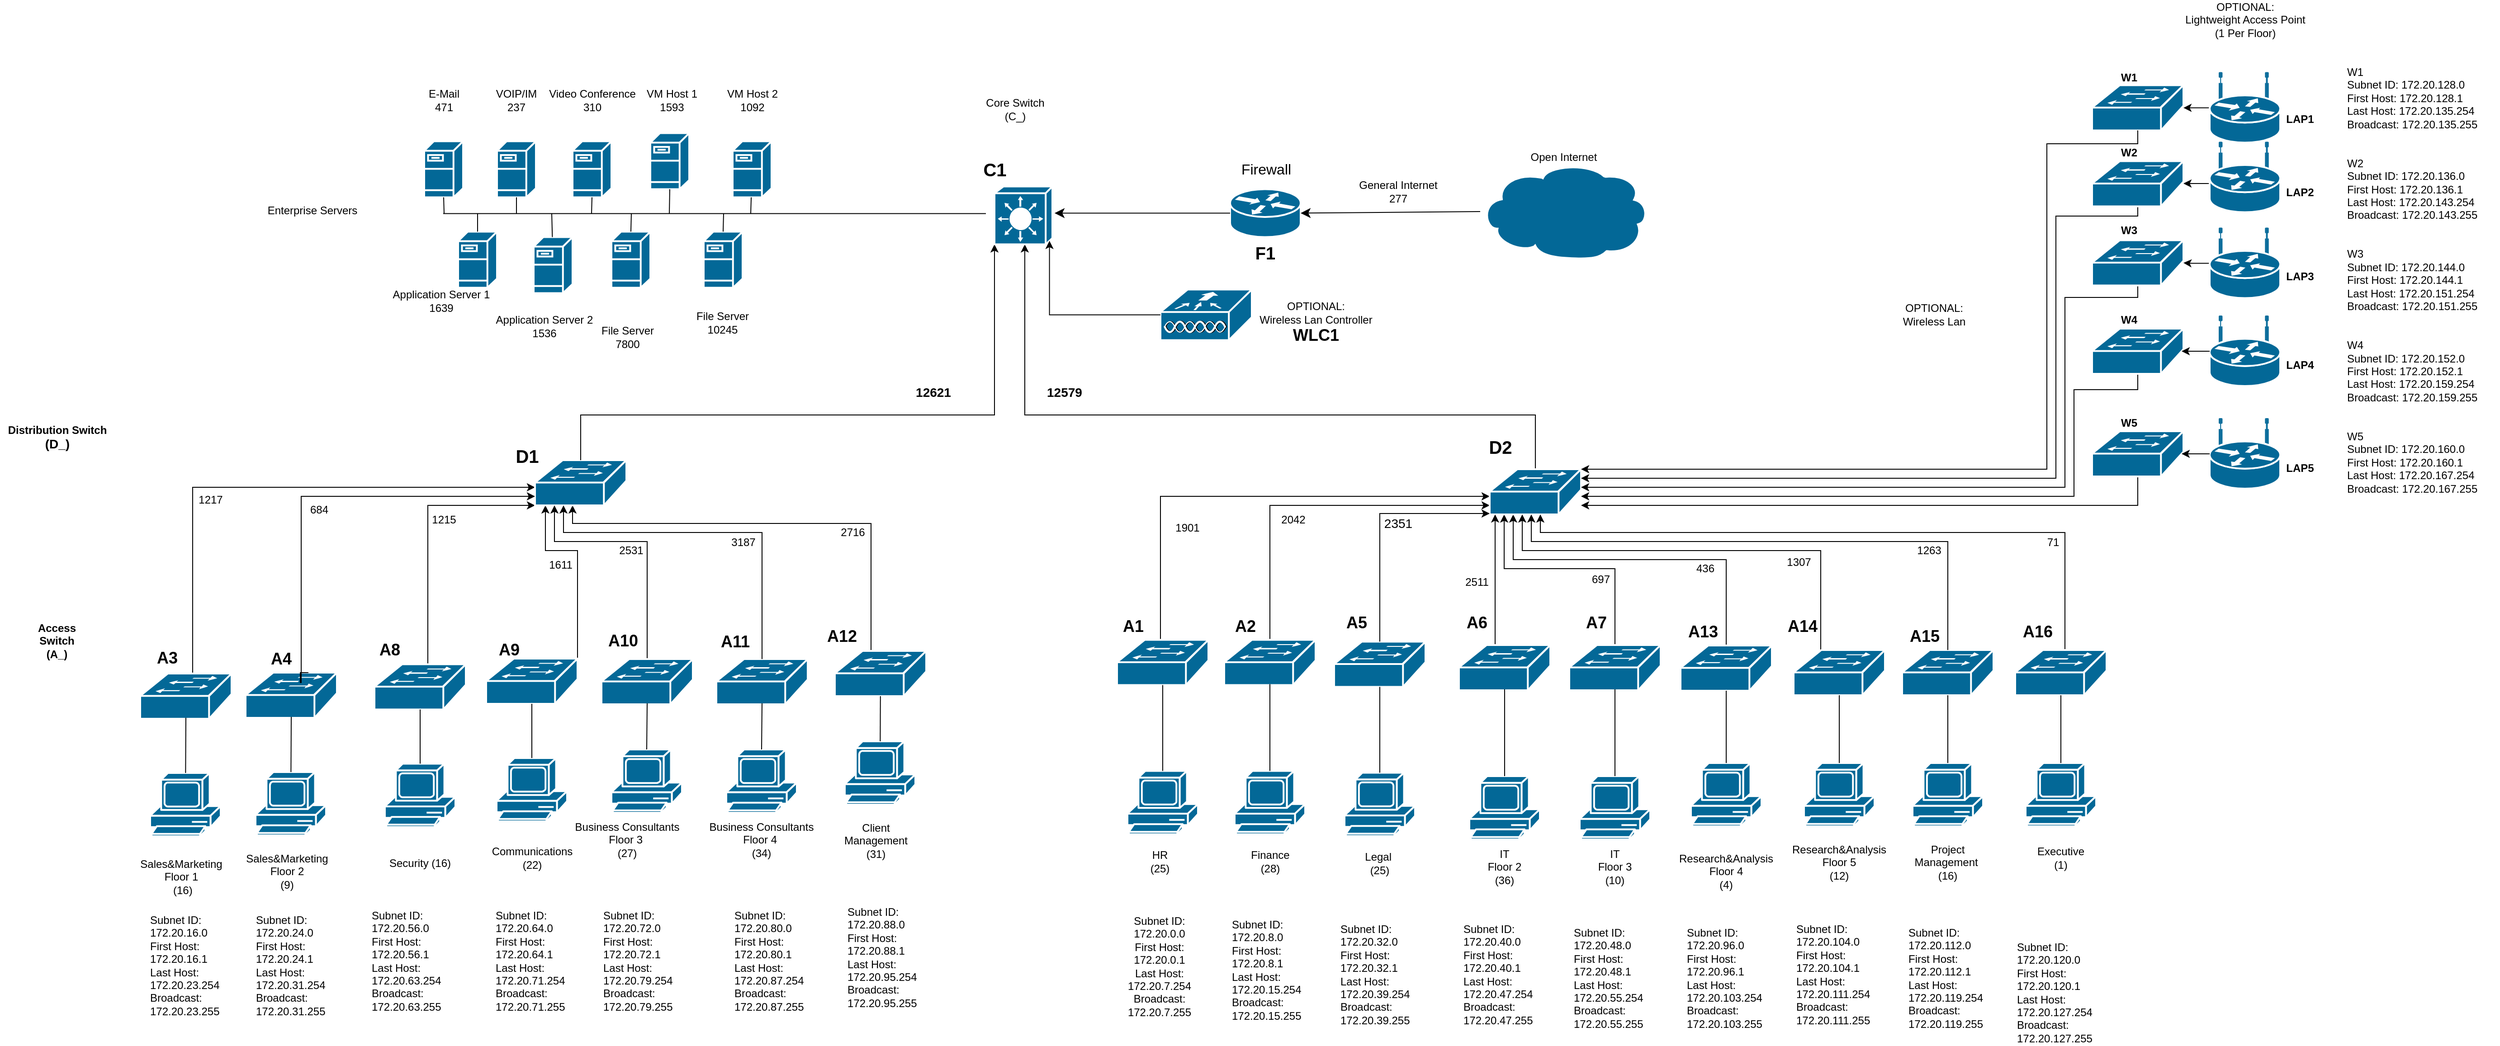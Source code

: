 <mxfile version="25.0.1">
  <diagram name="Page-1" id="5x3QlWRq-N3S-oAhGKyv">
    <mxGraphModel dx="3404" dy="2179" grid="1" gridSize="10" guides="1" tooltips="1" connect="1" arrows="1" fold="1" page="1" pageScale="1" pageWidth="1100" pageHeight="850" math="0" shadow="0">
      <root>
        <mxCell id="0" />
        <mxCell id="1" parent="0" />
        <mxCell id="BXiqwRlGKzKQuI-ZINDh-2" value="" style="shape=mxgraph.cisco.computers_and_peripherals.pc;sketch=0;html=1;pointerEvents=1;dashed=0;fillColor=#036897;strokeColor=#ffffff;strokeWidth=2;verticalLabelPosition=bottom;verticalAlign=top;align=center;outlineConnect=0;" parent="1" vertex="1">
          <mxGeometry x="-447.5" y="425.75" width="78" height="70" as="geometry" />
        </mxCell>
        <mxCell id="BXiqwRlGKzKQuI-ZINDh-9" value="" style="shape=mxgraph.cisco.computers_and_peripherals.pc;sketch=0;html=1;pointerEvents=1;dashed=0;fillColor=#036897;strokeColor=#ffffff;strokeWidth=2;verticalLabelPosition=bottom;verticalAlign=top;align=center;outlineConnect=0;" parent="1" vertex="1">
          <mxGeometry x="-324" y="419.5" width="78" height="70" as="geometry" />
        </mxCell>
        <mxCell id="BXiqwRlGKzKQuI-ZINDh-10" value="" style="shape=mxgraph.cisco.computers_and_peripherals.pc;sketch=0;html=1;pointerEvents=1;dashed=0;fillColor=#036897;strokeColor=#ffffff;strokeWidth=2;verticalLabelPosition=bottom;verticalAlign=top;align=center;outlineConnect=0;" parent="1" vertex="1">
          <mxGeometry x="-707" y="436" width="78" height="70" as="geometry" />
        </mxCell>
        <mxCell id="BXiqwRlGKzKQuI-ZINDh-11" value="" style="shape=mxgraph.cisco.computers_and_peripherals.pc;sketch=0;html=1;pointerEvents=1;dashed=0;fillColor=#036897;strokeColor=#ffffff;strokeWidth=2;verticalLabelPosition=bottom;verticalAlign=top;align=center;outlineConnect=0;" parent="1" vertex="1">
          <mxGeometry x="61" y="401" width="78" height="70" as="geometry" />
        </mxCell>
        <mxCell id="BXiqwRlGKzKQuI-ZINDh-12" value="" style="shape=mxgraph.cisco.computers_and_peripherals.pc;sketch=0;html=1;pointerEvents=1;dashed=0;fillColor=#036897;strokeColor=#ffffff;strokeWidth=2;verticalLabelPosition=bottom;verticalAlign=top;align=center;outlineConnect=0;" parent="1" vertex="1">
          <mxGeometry x="-70" y="410" width="78" height="70" as="geometry" />
        </mxCell>
        <mxCell id="BXiqwRlGKzKQuI-ZINDh-14" value="" style="shape=mxgraph.cisco.switches.workgroup_switch;sketch=0;html=1;pointerEvents=1;dashed=0;fillColor=#036897;strokeColor=#ffffff;strokeWidth=2;verticalLabelPosition=bottom;verticalAlign=top;align=center;outlineConnect=0;" parent="1" vertex="1">
          <mxGeometry x="-81" y="310" width="101" height="50" as="geometry" />
        </mxCell>
        <mxCell id="s2B2YG-71K-emKwGEbhx-11" style="edgeStyle=orthogonalEdgeStyle;rounded=0;orthogonalLoop=1;jettySize=auto;html=1;" parent="1" source="BXiqwRlGKzKQuI-ZINDh-15" target="BXiqwRlGKzKQuI-ZINDh-29" edge="1">
          <mxGeometry relative="1" as="geometry">
            <Array as="points">
              <mxPoint x="90" y="160" />
              <mxPoint x="-240" y="160" />
            </Array>
          </mxGeometry>
        </mxCell>
        <mxCell id="BXiqwRlGKzKQuI-ZINDh-15" value="" style="shape=mxgraph.cisco.switches.workgroup_switch;sketch=0;html=1;pointerEvents=1;dashed=0;fillColor=#036897;strokeColor=#ffffff;strokeWidth=2;verticalLabelPosition=bottom;verticalAlign=top;align=center;outlineConnect=0;" parent="1" vertex="1">
          <mxGeometry x="50" y="301" width="101" height="50" as="geometry" />
        </mxCell>
        <mxCell id="s2B2YG-71K-emKwGEbhx-4" style="edgeStyle=orthogonalEdgeStyle;rounded=0;orthogonalLoop=1;jettySize=auto;html=1;" parent="1" source="BXiqwRlGKzKQuI-ZINDh-16" target="BXiqwRlGKzKQuI-ZINDh-29" edge="1">
          <mxGeometry relative="1" as="geometry">
            <Array as="points">
              <mxPoint x="-660" y="120" />
            </Array>
          </mxGeometry>
        </mxCell>
        <mxCell id="BXiqwRlGKzKQuI-ZINDh-16" value="" style="shape=mxgraph.cisco.switches.workgroup_switch;sketch=0;html=1;pointerEvents=1;dashed=0;fillColor=#036897;strokeColor=#ffffff;strokeWidth=2;verticalLabelPosition=bottom;verticalAlign=top;align=center;outlineConnect=0;" parent="1" vertex="1">
          <mxGeometry x="-718" y="326" width="101" height="50" as="geometry" />
        </mxCell>
        <mxCell id="s2B2YG-71K-emKwGEbhx-5" style="edgeStyle=orthogonalEdgeStyle;rounded=0;orthogonalLoop=1;jettySize=auto;html=1;" parent="1" source="BXiqwRlGKzKQuI-ZINDh-17" target="BXiqwRlGKzKQuI-ZINDh-29" edge="1">
          <mxGeometry relative="1" as="geometry">
            <Array as="points">
              <mxPoint x="-400" y="140" />
            </Array>
          </mxGeometry>
        </mxCell>
        <mxCell id="BXiqwRlGKzKQuI-ZINDh-17" value="" style="shape=mxgraph.cisco.switches.workgroup_switch;sketch=0;html=1;pointerEvents=1;dashed=0;fillColor=#036897;strokeColor=#ffffff;strokeWidth=2;verticalLabelPosition=bottom;verticalAlign=top;align=center;outlineConnect=0;" parent="1" vertex="1">
          <mxGeometry x="-459" y="315.75" width="101" height="50" as="geometry" />
        </mxCell>
        <mxCell id="BXiqwRlGKzKQuI-ZINDh-18" value="Business Consultants&lt;div&gt;Floor 4&amp;nbsp;&lt;/div&gt;&lt;div&gt;(34)&lt;/div&gt;" style="text;html=1;align=center;verticalAlign=middle;whiteSpace=wrap;rounded=0;" parent="1" vertex="1">
          <mxGeometry x="-90" y="490" width="118" height="40" as="geometry" />
        </mxCell>
        <mxCell id="BXiqwRlGKzKQuI-ZINDh-19" value="Client Management (31)" style="text;html=1;align=center;verticalAlign=middle;whiteSpace=wrap;rounded=0;" parent="1" vertex="1">
          <mxGeometry x="50" y="491" width="91" height="40" as="geometry" />
        </mxCell>
        <mxCell id="BXiqwRlGKzKQuI-ZINDh-20" value="Sales&amp;amp;Marketing&lt;div&gt;Floor 1&lt;/div&gt;&lt;div&gt;&amp;nbsp;(16)&lt;/div&gt;" style="text;html=1;align=center;verticalAlign=middle;whiteSpace=wrap;rounded=0;" parent="1" vertex="1">
          <mxGeometry x="-718" y="526" width="91" height="50" as="geometry" />
        </mxCell>
        <mxCell id="BXiqwRlGKzKQuI-ZINDh-21" value="Communications (22)" style="text;html=1;align=center;verticalAlign=middle;whiteSpace=wrap;rounded=0;" parent="1" vertex="1">
          <mxGeometry x="-330.5" y="509.5" width="91" height="40" as="geometry" />
        </mxCell>
        <mxCell id="BXiqwRlGKzKQuI-ZINDh-22" value="Security (16)" style="text;html=1;align=center;verticalAlign=middle;whiteSpace=wrap;rounded=0;" parent="1" vertex="1">
          <mxGeometry x="-454" y="515.75" width="91" height="40" as="geometry" />
        </mxCell>
        <mxCell id="s2B2YG-71K-emKwGEbhx-6" style="edgeStyle=orthogonalEdgeStyle;rounded=0;orthogonalLoop=1;jettySize=auto;html=1;exitX=1;exitY=0;exitDx=0;exitDy=0;exitPerimeter=0;" parent="1" source="BXiqwRlGKzKQuI-ZINDh-23" target="BXiqwRlGKzKQuI-ZINDh-29" edge="1">
          <mxGeometry relative="1" as="geometry">
            <Array as="points">
              <mxPoint x="-234" y="190" />
              <mxPoint x="-270" y="190" />
            </Array>
          </mxGeometry>
        </mxCell>
        <mxCell id="BXiqwRlGKzKQuI-ZINDh-23" value="" style="shape=mxgraph.cisco.switches.workgroup_switch;sketch=0;html=1;pointerEvents=1;dashed=0;fillColor=#036897;strokeColor=#ffffff;strokeWidth=2;verticalLabelPosition=bottom;verticalAlign=top;align=center;outlineConnect=0;" parent="1" vertex="1">
          <mxGeometry x="-335.5" y="309.5" width="101" height="50" as="geometry" />
        </mxCell>
        <mxCell id="BXiqwRlGKzKQuI-ZINDh-24" value="" style="endArrow=none;html=1;rounded=0;exitX=0.5;exitY=0;exitDx=0;exitDy=0;exitPerimeter=0;entryX=0.5;entryY=0.98;entryDx=0;entryDy=0;entryPerimeter=0;" parent="1" source="BXiqwRlGKzKQuI-ZINDh-12" target="BXiqwRlGKzKQuI-ZINDh-14" edge="1">
          <mxGeometry width="50" height="50" relative="1" as="geometry">
            <mxPoint x="100" y="380" as="sourcePoint" />
            <mxPoint x="150" y="330" as="targetPoint" />
          </mxGeometry>
        </mxCell>
        <mxCell id="BXiqwRlGKzKQuI-ZINDh-25" value="" style="endArrow=none;html=1;rounded=0;" parent="1" source="BXiqwRlGKzKQuI-ZINDh-11" target="BXiqwRlGKzKQuI-ZINDh-15" edge="1">
          <mxGeometry width="50" height="50" relative="1" as="geometry">
            <mxPoint x="51" y="401" as="sourcePoint" />
            <mxPoint x="101" y="351" as="targetPoint" />
          </mxGeometry>
        </mxCell>
        <mxCell id="BXiqwRlGKzKQuI-ZINDh-26" value="" style="endArrow=none;html=1;rounded=0;entryX=0.5;entryY=0.98;entryDx=0;entryDy=0;entryPerimeter=0;" parent="1" source="BXiqwRlGKzKQuI-ZINDh-10" target="BXiqwRlGKzKQuI-ZINDh-16" edge="1">
          <mxGeometry width="50" height="50" relative="1" as="geometry">
            <mxPoint x="-707" y="426" as="sourcePoint" />
            <mxPoint x="-657" y="376" as="targetPoint" />
          </mxGeometry>
        </mxCell>
        <mxCell id="BXiqwRlGKzKQuI-ZINDh-27" value="" style="endArrow=none;html=1;rounded=0;" parent="1" source="BXiqwRlGKzKQuI-ZINDh-9" target="BXiqwRlGKzKQuI-ZINDh-23" edge="1">
          <mxGeometry width="50" height="50" relative="1" as="geometry">
            <mxPoint x="-225" y="389.5" as="sourcePoint" />
            <mxPoint x="-225" y="359.5" as="targetPoint" />
          </mxGeometry>
        </mxCell>
        <mxCell id="BXiqwRlGKzKQuI-ZINDh-28" value="" style="endArrow=none;html=1;rounded=0;" parent="1" source="BXiqwRlGKzKQuI-ZINDh-2" target="BXiqwRlGKzKQuI-ZINDh-17" edge="1">
          <mxGeometry width="50" height="50" relative="1" as="geometry">
            <mxPoint x="-457.5" y="425.75" as="sourcePoint" />
            <mxPoint x="-407.5" y="375.75" as="targetPoint" />
          </mxGeometry>
        </mxCell>
        <mxCell id="BXiqwRlGKzKQuI-ZINDh-29" value="" style="shape=mxgraph.cisco.switches.workgroup_switch;sketch=0;html=1;pointerEvents=1;dashed=0;fillColor=#036897;strokeColor=#ffffff;strokeWidth=2;verticalLabelPosition=bottom;verticalAlign=top;align=center;outlineConnect=0;" parent="1" vertex="1">
          <mxGeometry x="-281.5" y="90" width="101" height="50" as="geometry" />
        </mxCell>
        <mxCell id="BXiqwRlGKzKQuI-ZINDh-37" value="2716" style="text;html=1;align=center;verticalAlign=middle;whiteSpace=wrap;rounded=0;" parent="1" vertex="1">
          <mxGeometry x="40" y="160.25" width="60" height="20" as="geometry" />
        </mxCell>
        <mxCell id="BXiqwRlGKzKQuI-ZINDh-39" value="1611" style="text;html=1;align=center;verticalAlign=middle;whiteSpace=wrap;rounded=0;" parent="1" vertex="1">
          <mxGeometry x="-283" y="190.75" width="60" height="30" as="geometry" />
        </mxCell>
        <mxCell id="BXiqwRlGKzKQuI-ZINDh-40" value="1215" style="text;html=1;align=center;verticalAlign=middle;whiteSpace=wrap;rounded=0;" parent="1" vertex="1">
          <mxGeometry x="-412.5" y="140.75" width="60" height="30" as="geometry" />
        </mxCell>
        <mxCell id="BXiqwRlGKzKQuI-ZINDh-69" value="" style="shape=mxgraph.cisco.computers_and_peripherals.pc;sketch=0;html=1;pointerEvents=1;dashed=0;fillColor=#036897;strokeColor=#ffffff;strokeWidth=2;verticalLabelPosition=bottom;verticalAlign=top;align=center;outlineConnect=0;" parent="1" vertex="1">
          <mxGeometry x="996.5" y="425" width="78" height="70" as="geometry" />
        </mxCell>
        <mxCell id="BXiqwRlGKzKQuI-ZINDh-70" value="" style="shape=mxgraph.cisco.computers_and_peripherals.pc;sketch=0;html=1;pointerEvents=1;dashed=0;fillColor=#036897;strokeColor=#ffffff;strokeWidth=2;verticalLabelPosition=bottom;verticalAlign=top;align=center;outlineConnect=0;" parent="1" vertex="1">
          <mxGeometry x="373.5" y="433.75" width="78" height="70" as="geometry" />
        </mxCell>
        <mxCell id="BXiqwRlGKzKQuI-ZINDh-71" value="" style="shape=mxgraph.cisco.computers_and_peripherals.pc;sketch=0;html=1;pointerEvents=1;dashed=0;fillColor=#036897;strokeColor=#ffffff;strokeWidth=2;verticalLabelPosition=bottom;verticalAlign=top;align=center;outlineConnect=0;" parent="1" vertex="1">
          <mxGeometry x="492" y="433.75" width="78" height="70" as="geometry" />
        </mxCell>
        <mxCell id="BXiqwRlGKzKQuI-ZINDh-72" value="" style="shape=mxgraph.cisco.computers_and_peripherals.pc;sketch=0;html=1;pointerEvents=1;dashed=0;fillColor=#036897;strokeColor=#ffffff;strokeWidth=2;verticalLabelPosition=bottom;verticalAlign=top;align=center;outlineConnect=0;" parent="1" vertex="1">
          <mxGeometry x="613.5" y="435.75" width="78" height="70" as="geometry" />
        </mxCell>
        <mxCell id="BXiqwRlGKzKQuI-ZINDh-73" value="" style="shape=mxgraph.cisco.computers_and_peripherals.pc;sketch=0;html=1;pointerEvents=1;dashed=0;fillColor=#036897;strokeColor=#ffffff;strokeWidth=2;verticalLabelPosition=bottom;verticalAlign=top;align=center;outlineConnect=0;" parent="1" vertex="1">
          <mxGeometry x="873.5" y="439.5" width="78" height="70" as="geometry" />
        </mxCell>
        <mxCell id="s2B2YG-71K-emKwGEbhx-16" style="edgeStyle=orthogonalEdgeStyle;rounded=0;orthogonalLoop=1;jettySize=auto;html=1;" parent="1" source="BXiqwRlGKzKQuI-ZINDh-75" target="BXiqwRlGKzKQuI-ZINDh-93" edge="1">
          <mxGeometry relative="1" as="geometry">
            <Array as="points">
              <mxPoint x="912" y="210" />
              <mxPoint x="790" y="210" />
            </Array>
          </mxGeometry>
        </mxCell>
        <mxCell id="BXiqwRlGKzKQuI-ZINDh-75" value="" style="shape=mxgraph.cisco.switches.workgroup_switch;sketch=0;html=1;pointerEvents=1;dashed=0;fillColor=#036897;strokeColor=#ffffff;strokeWidth=2;verticalLabelPosition=bottom;verticalAlign=top;align=center;outlineConnect=0;" parent="1" vertex="1">
          <mxGeometry x="862" y="294.5" width="101" height="50" as="geometry" />
        </mxCell>
        <mxCell id="BXiqwRlGKzKQuI-ZINDh-77" value="" style="shape=mxgraph.cisco.switches.workgroup_switch;sketch=0;html=1;pointerEvents=1;dashed=0;fillColor=#036897;strokeColor=#ffffff;strokeWidth=2;verticalLabelPosition=bottom;verticalAlign=top;align=center;outlineConnect=0;" parent="1" vertex="1">
          <mxGeometry x="602" y="290.75" width="101" height="50" as="geometry" />
        </mxCell>
        <mxCell id="s2B2YG-71K-emKwGEbhx-13" style="edgeStyle=orthogonalEdgeStyle;rounded=0;orthogonalLoop=1;jettySize=auto;html=1;" parent="1" source="BXiqwRlGKzKQuI-ZINDh-79" target="BXiqwRlGKzKQuI-ZINDh-93" edge="1">
          <mxGeometry relative="1" as="geometry">
            <Array as="points">
              <mxPoint x="531" y="140" />
            </Array>
          </mxGeometry>
        </mxCell>
        <mxCell id="BXiqwRlGKzKQuI-ZINDh-79" value="" style="shape=mxgraph.cisco.switches.workgroup_switch;sketch=0;html=1;pointerEvents=1;dashed=0;fillColor=#036897;strokeColor=#ffffff;strokeWidth=2;verticalLabelPosition=bottom;verticalAlign=top;align=center;outlineConnect=0;" parent="1" vertex="1">
          <mxGeometry x="480.5" y="288.75" width="101" height="50" as="geometry" />
        </mxCell>
        <mxCell id="s2B2YG-71K-emKwGEbhx-17" style="edgeStyle=orthogonalEdgeStyle;rounded=0;orthogonalLoop=1;jettySize=auto;html=1;" parent="1" source="BXiqwRlGKzKQuI-ZINDh-80" target="BXiqwRlGKzKQuI-ZINDh-93" edge="1">
          <mxGeometry relative="1" as="geometry">
            <Array as="points">
              <mxPoint x="1036" y="200" />
              <mxPoint x="800" y="200" />
            </Array>
          </mxGeometry>
        </mxCell>
        <mxCell id="BXiqwRlGKzKQuI-ZINDh-80" value="" style="shape=mxgraph.cisco.switches.workgroup_switch;sketch=0;html=1;pointerEvents=1;dashed=0;fillColor=#036897;strokeColor=#ffffff;strokeWidth=2;verticalLabelPosition=bottom;verticalAlign=top;align=center;outlineConnect=0;" parent="1" vertex="1">
          <mxGeometry x="985" y="295" width="101" height="50" as="geometry" />
        </mxCell>
        <mxCell id="BXiqwRlGKzKQuI-ZINDh-81" value="IT&lt;div&gt;Floor 3&lt;br&gt;&lt;div&gt;(10)&lt;/div&gt;&lt;/div&gt;" style="text;html=1;align=center;verticalAlign=middle;whiteSpace=wrap;rounded=0;" parent="1" vertex="1">
          <mxGeometry x="867" y="519.5" width="91" height="40" as="geometry" />
        </mxCell>
        <mxCell id="BXiqwRlGKzKQuI-ZINDh-82" value="Legal&amp;nbsp;&lt;div&gt;(25)&lt;/div&gt;" style="text;html=1;align=center;verticalAlign=middle;whiteSpace=wrap;rounded=0;" parent="1" vertex="1">
          <mxGeometry x="607" y="515.75" width="91" height="40" as="geometry" />
        </mxCell>
        <mxCell id="BXiqwRlGKzKQuI-ZINDh-83" value="Finance&lt;div&gt;(28)&lt;/div&gt;" style="text;html=1;align=center;verticalAlign=middle;whiteSpace=wrap;rounded=0;" parent="1" vertex="1">
          <mxGeometry x="485.5" y="513.75" width="91" height="40" as="geometry" />
        </mxCell>
        <mxCell id="BXiqwRlGKzKQuI-ZINDh-84" value="HR&lt;div&gt;(25)&lt;/div&gt;" style="text;html=1;align=center;verticalAlign=middle;whiteSpace=wrap;rounded=0;" parent="1" vertex="1">
          <mxGeometry x="363.5" y="513.75" width="91" height="40" as="geometry" />
        </mxCell>
        <mxCell id="BXiqwRlGKzKQuI-ZINDh-85" value="Research&amp;amp;Analysis&lt;div&gt;Floor 4&lt;/div&gt;&lt;div&gt;(4)&lt;/div&gt;" style="text;html=1;align=center;verticalAlign=middle;whiteSpace=wrap;rounded=0;" parent="1" vertex="1">
          <mxGeometry x="990" y="525" width="91" height="40" as="geometry" />
        </mxCell>
        <mxCell id="s2B2YG-71K-emKwGEbhx-12" style="edgeStyle=orthogonalEdgeStyle;rounded=0;orthogonalLoop=1;jettySize=auto;html=1;" parent="1" source="BXiqwRlGKzKQuI-ZINDh-87" target="BXiqwRlGKzKQuI-ZINDh-93" edge="1">
          <mxGeometry relative="1" as="geometry">
            <Array as="points">
              <mxPoint x="410" y="130" />
            </Array>
          </mxGeometry>
        </mxCell>
        <mxCell id="BXiqwRlGKzKQuI-ZINDh-87" value="" style="shape=mxgraph.cisco.switches.workgroup_switch;sketch=0;html=1;pointerEvents=1;dashed=0;fillColor=#036897;strokeColor=#ffffff;strokeWidth=2;verticalLabelPosition=bottom;verticalAlign=top;align=center;outlineConnect=0;" parent="1" vertex="1">
          <mxGeometry x="362" y="288.75" width="101" height="50" as="geometry" />
        </mxCell>
        <mxCell id="BXiqwRlGKzKQuI-ZINDh-88" value="" style="endArrow=none;html=1;rounded=0;exitX=0.5;exitY=0;exitDx=0;exitDy=0;exitPerimeter=0;entryX=0.5;entryY=0.98;entryDx=0;entryDy=0;entryPerimeter=0;" parent="1" source="BXiqwRlGKzKQuI-ZINDh-73" target="BXiqwRlGKzKQuI-ZINDh-75" edge="1">
          <mxGeometry width="50" height="50" relative="1" as="geometry">
            <mxPoint x="1055" y="409.5" as="sourcePoint" />
            <mxPoint x="1105" y="359.5" as="targetPoint" />
          </mxGeometry>
        </mxCell>
        <mxCell id="BXiqwRlGKzKQuI-ZINDh-89" value="" style="endArrow=none;html=1;rounded=0;" parent="1" source="BXiqwRlGKzKQuI-ZINDh-72" target="BXiqwRlGKzKQuI-ZINDh-77" edge="1">
          <mxGeometry width="50" height="50" relative="1" as="geometry">
            <mxPoint x="632" y="435.75" as="sourcePoint" />
            <mxPoint x="682" y="385.75" as="targetPoint" />
          </mxGeometry>
        </mxCell>
        <mxCell id="BXiqwRlGKzKQuI-ZINDh-90" value="" style="endArrow=none;html=1;rounded=0;entryX=0.5;entryY=0.98;entryDx=0;entryDy=0;entryPerimeter=0;" parent="1" source="BXiqwRlGKzKQuI-ZINDh-71" target="BXiqwRlGKzKQuI-ZINDh-79" edge="1">
          <mxGeometry width="50" height="50" relative="1" as="geometry">
            <mxPoint x="530.5" y="423.75" as="sourcePoint" />
            <mxPoint x="580.5" y="373.75" as="targetPoint" />
          </mxGeometry>
        </mxCell>
        <mxCell id="BXiqwRlGKzKQuI-ZINDh-91" value="" style="endArrow=none;html=1;rounded=0;" parent="1" source="BXiqwRlGKzKQuI-ZINDh-70" target="BXiqwRlGKzKQuI-ZINDh-87" edge="1">
          <mxGeometry width="50" height="50" relative="1" as="geometry">
            <mxPoint x="435" y="403.75" as="sourcePoint" />
            <mxPoint x="435" y="373.75" as="targetPoint" />
          </mxGeometry>
        </mxCell>
        <mxCell id="BXiqwRlGKzKQuI-ZINDh-92" value="" style="endArrow=none;html=1;rounded=0;" parent="1" source="BXiqwRlGKzKQuI-ZINDh-69" target="BXiqwRlGKzKQuI-ZINDh-80" edge="1">
          <mxGeometry width="50" height="50" relative="1" as="geometry">
            <mxPoint x="1012.02" y="425" as="sourcePoint" />
            <mxPoint x="1062.02" y="375" as="targetPoint" />
          </mxGeometry>
        </mxCell>
        <mxCell id="g66wI6sif0jjf1UmDSFJ-50" style="edgeStyle=orthogonalEdgeStyle;rounded=0;orthogonalLoop=1;jettySize=auto;html=1;" parent="1" source="BXiqwRlGKzKQuI-ZINDh-93" target="BXiqwRlGKzKQuI-ZINDh-128" edge="1">
          <mxGeometry relative="1" as="geometry">
            <Array as="points">
              <mxPoint x="825" y="40" />
              <mxPoint x="260" y="40" />
            </Array>
          </mxGeometry>
        </mxCell>
        <mxCell id="BXiqwRlGKzKQuI-ZINDh-93" value="" style="shape=mxgraph.cisco.switches.workgroup_switch;sketch=0;html=1;pointerEvents=1;dashed=0;fillColor=#036897;strokeColor=#ffffff;strokeWidth=2;verticalLabelPosition=bottom;verticalAlign=top;align=center;outlineConnect=0;" parent="1" vertex="1">
          <mxGeometry x="774" y="100" width="101" height="50" as="geometry" />
        </mxCell>
        <mxCell id="BXiqwRlGKzKQuI-ZINDh-96" value="&lt;font style=&quot;font-size: 14px;&quot;&gt;2351&lt;/font&gt;" style="text;html=1;align=center;verticalAlign=middle;whiteSpace=wrap;rounded=0;" parent="1" vertex="1">
          <mxGeometry x="643" y="150" width="60" height="20" as="geometry" />
        </mxCell>
        <mxCell id="BXiqwRlGKzKQuI-ZINDh-97" value="2042" style="text;html=1;align=center;verticalAlign=middle;whiteSpace=wrap;rounded=0;" parent="1" vertex="1">
          <mxGeometry x="527" y="148.5" width="60" height="15" as="geometry" />
        </mxCell>
        <mxCell id="BXiqwRlGKzKQuI-ZINDh-98" value="1901" style="text;html=1;align=center;verticalAlign=middle;whiteSpace=wrap;rounded=0;" parent="1" vertex="1">
          <mxGeometry x="410" y="150" width="60" height="30" as="geometry" />
        </mxCell>
        <mxCell id="BXiqwRlGKzKQuI-ZINDh-101" value="" style="shape=mxgraph.cisco.computers_and_peripherals.pc;sketch=0;html=1;pointerEvents=1;dashed=0;fillColor=#036897;strokeColor=#ffffff;strokeWidth=2;verticalLabelPosition=bottom;verticalAlign=top;align=center;outlineConnect=0;" parent="1" vertex="1">
          <mxGeometry x="1366.5" y="425" width="78" height="70" as="geometry" />
        </mxCell>
        <mxCell id="BXiqwRlGKzKQuI-ZINDh-102" value="" style="shape=mxgraph.cisco.computers_and_peripherals.pc;sketch=0;html=1;pointerEvents=1;dashed=0;fillColor=#036897;strokeColor=#ffffff;strokeWidth=2;verticalLabelPosition=bottom;verticalAlign=top;align=center;outlineConnect=0;" parent="1" vertex="1">
          <mxGeometry x="1241.5" y="425" width="78" height="70" as="geometry" />
        </mxCell>
        <mxCell id="s2B2YG-71K-emKwGEbhx-21" style="edgeStyle=orthogonalEdgeStyle;rounded=0;orthogonalLoop=1;jettySize=auto;html=1;" parent="1" source="BXiqwRlGKzKQuI-ZINDh-103" target="BXiqwRlGKzKQuI-ZINDh-93" edge="1">
          <mxGeometry relative="1" as="geometry">
            <Array as="points">
              <mxPoint x="1410" y="170" />
              <mxPoint x="830" y="170" />
            </Array>
          </mxGeometry>
        </mxCell>
        <mxCell id="BXiqwRlGKzKQuI-ZINDh-103" value="" style="shape=mxgraph.cisco.switches.workgroup_switch;sketch=0;html=1;pointerEvents=1;dashed=0;fillColor=#036897;strokeColor=#ffffff;strokeWidth=2;verticalLabelPosition=bottom;verticalAlign=top;align=center;outlineConnect=0;" parent="1" vertex="1">
          <mxGeometry x="1355" y="300" width="101" height="50" as="geometry" />
        </mxCell>
        <mxCell id="BXiqwRlGKzKQuI-ZINDh-104" value="Project Management&amp;nbsp;&lt;div&gt;(16)&lt;/div&gt;" style="text;html=1;align=center;verticalAlign=middle;whiteSpace=wrap;rounded=0;" parent="1" vertex="1">
          <mxGeometry x="1235" y="515" width="91" height="40" as="geometry" />
        </mxCell>
        <mxCell id="BXiqwRlGKzKQuI-ZINDh-105" value="Executive&lt;div&gt;(1)&lt;/div&gt;" style="text;html=1;align=center;verticalAlign=middle;whiteSpace=wrap;rounded=0;" parent="1" vertex="1">
          <mxGeometry x="1360" y="510" width="91" height="40" as="geometry" />
        </mxCell>
        <mxCell id="BXiqwRlGKzKQuI-ZINDh-106" value="" style="shape=mxgraph.cisco.switches.workgroup_switch;sketch=0;html=1;pointerEvents=1;dashed=0;fillColor=#036897;strokeColor=#ffffff;strokeWidth=2;verticalLabelPosition=bottom;verticalAlign=top;align=center;outlineConnect=0;" parent="1" vertex="1">
          <mxGeometry x="1230" y="300" width="101" height="50" as="geometry" />
        </mxCell>
        <mxCell id="BXiqwRlGKzKQuI-ZINDh-107" value="" style="endArrow=none;html=1;rounded=0;" parent="1" source="BXiqwRlGKzKQuI-ZINDh-102" target="BXiqwRlGKzKQuI-ZINDh-106" edge="1">
          <mxGeometry width="50" height="50" relative="1" as="geometry">
            <mxPoint x="1330" y="395" as="sourcePoint" />
            <mxPoint x="1330" y="365" as="targetPoint" />
          </mxGeometry>
        </mxCell>
        <mxCell id="BXiqwRlGKzKQuI-ZINDh-108" value="" style="endArrow=none;html=1;rounded=0;" parent="1" source="BXiqwRlGKzKQuI-ZINDh-101" target="BXiqwRlGKzKQuI-ZINDh-103" edge="1">
          <mxGeometry width="50" height="50" relative="1" as="geometry">
            <mxPoint x="1351.5" y="425" as="sourcePoint" />
            <mxPoint x="1401.5" y="375" as="targetPoint" />
          </mxGeometry>
        </mxCell>
        <mxCell id="BXiqwRlGKzKQuI-ZINDh-109" value="1263" style="text;html=1;align=center;verticalAlign=middle;whiteSpace=wrap;rounded=0;" parent="1" vertex="1">
          <mxGeometry x="1230" y="180.25" width="60" height="20" as="geometry" />
        </mxCell>
        <mxCell id="BXiqwRlGKzKQuI-ZINDh-110" value="71" style="text;html=1;align=center;verticalAlign=middle;whiteSpace=wrap;rounded=0;" parent="1" vertex="1">
          <mxGeometry x="1366.5" y="170.75" width="60" height="20" as="geometry" />
        </mxCell>
        <mxCell id="BXiqwRlGKzKQuI-ZINDh-124" style="edgeStyle=orthogonalEdgeStyle;rounded=0;orthogonalLoop=1;jettySize=auto;html=1;exitX=0.5;exitY=0;exitDx=0;exitDy=0;exitPerimeter=0;entryX=0;entryY=1;entryDx=0;entryDy=0;entryPerimeter=0;" parent="1" source="BXiqwRlGKzKQuI-ZINDh-29" target="BXiqwRlGKzKQuI-ZINDh-128" edge="1">
          <mxGeometry relative="1" as="geometry">
            <mxPoint x="210" y="-25" as="targetPoint" />
            <Array as="points">
              <mxPoint x="-231" y="40" />
              <mxPoint x="227" y="40" />
            </Array>
          </mxGeometry>
        </mxCell>
        <mxCell id="BXiqwRlGKzKQuI-ZINDh-126" value="&lt;font style=&quot;font-size: 14px;&quot;&gt;&lt;b&gt;&lt;font style=&quot;&quot;&gt;1257&lt;/font&gt;9&lt;/b&gt;&lt;/font&gt;" style="text;html=1;align=center;verticalAlign=middle;whiteSpace=wrap;rounded=0;" parent="1" vertex="1">
          <mxGeometry x="273.5" width="60" height="30" as="geometry" />
        </mxCell>
        <mxCell id="BXiqwRlGKzKQuI-ZINDh-127" value="&lt;font style=&quot;font-size: 14px;&quot;&gt;&lt;b&gt;12621&lt;/b&gt;&lt;/font&gt;" style="text;html=1;align=center;verticalAlign=middle;whiteSpace=wrap;rounded=0;" parent="1" vertex="1">
          <mxGeometry x="129" width="60" height="30" as="geometry" />
        </mxCell>
        <mxCell id="BXiqwRlGKzKQuI-ZINDh-128" value="" style="shape=mxgraph.cisco.switches.layer_3_switch;sketch=0;html=1;pointerEvents=1;dashed=0;fillColor=#036897;strokeColor=#ffffff;strokeWidth=2;verticalLabelPosition=bottom;verticalAlign=top;align=center;outlineConnect=0;" parent="1" vertex="1">
          <mxGeometry x="226.5" y="-212.75" width="64" height="64" as="geometry" />
        </mxCell>
        <mxCell id="g66wI6sif0jjf1UmDSFJ-1" value="" style="shape=mxgraph.cisco.computers_and_peripherals.pc;sketch=0;html=1;pointerEvents=1;dashed=0;fillColor=#036897;strokeColor=#ffffff;strokeWidth=2;verticalLabelPosition=bottom;verticalAlign=top;align=center;outlineConnect=0;" parent="1" vertex="1">
          <mxGeometry x="-590.5" y="435" width="78" height="70" as="geometry" />
        </mxCell>
        <mxCell id="g66wI6sif0jjf1UmDSFJ-2" value="" style="shape=mxgraph.cisco.switches.workgroup_switch;sketch=0;html=1;pointerEvents=1;dashed=0;fillColor=#036897;strokeColor=#ffffff;strokeWidth=2;verticalLabelPosition=bottom;verticalAlign=top;align=center;outlineConnect=0;" parent="1" vertex="1">
          <mxGeometry x="-601.5" y="325" width="101" height="50" as="geometry" />
        </mxCell>
        <mxCell id="g66wI6sif0jjf1UmDSFJ-3" value="Sales&amp;amp;Marketing Floor 2&lt;div&gt;(9)&lt;/div&gt;" style="text;html=1;align=center;verticalAlign=middle;whiteSpace=wrap;rounded=0;" parent="1" vertex="1">
          <mxGeometry x="-601.5" y="525" width="91" height="40" as="geometry" />
        </mxCell>
        <mxCell id="g66wI6sif0jjf1UmDSFJ-4" value="" style="endArrow=none;html=1;rounded=0;entryX=0.5;entryY=0.98;entryDx=0;entryDy=0;entryPerimeter=0;" parent="1" source="g66wI6sif0jjf1UmDSFJ-1" target="g66wI6sif0jjf1UmDSFJ-2" edge="1">
          <mxGeometry width="50" height="50" relative="1" as="geometry">
            <mxPoint x="-590.5" y="425" as="sourcePoint" />
            <mxPoint x="-540.5" y="375" as="targetPoint" />
          </mxGeometry>
        </mxCell>
        <mxCell id="g66wI6sif0jjf1UmDSFJ-6" value="" style="shape=mxgraph.cisco.computers_and_peripherals.pc;sketch=0;html=1;pointerEvents=1;dashed=0;fillColor=#036897;strokeColor=#ffffff;strokeWidth=2;verticalLabelPosition=bottom;verticalAlign=top;align=center;outlineConnect=0;" parent="1" vertex="1">
          <mxGeometry x="751.5" y="439.5" width="78" height="70" as="geometry" />
        </mxCell>
        <mxCell id="s2B2YG-71K-emKwGEbhx-15" style="edgeStyle=orthogonalEdgeStyle;rounded=0;orthogonalLoop=1;jettySize=auto;html=1;" parent="1" source="g66wI6sif0jjf1UmDSFJ-7" target="BXiqwRlGKzKQuI-ZINDh-93" edge="1">
          <mxGeometry relative="1" as="geometry">
            <Array as="points">
              <mxPoint x="780" y="190" />
              <mxPoint x="780" y="190" />
            </Array>
          </mxGeometry>
        </mxCell>
        <mxCell id="g66wI6sif0jjf1UmDSFJ-7" value="" style="shape=mxgraph.cisco.switches.workgroup_switch;sketch=0;html=1;pointerEvents=1;dashed=0;fillColor=#036897;strokeColor=#ffffff;strokeWidth=2;verticalLabelPosition=bottom;verticalAlign=top;align=center;outlineConnect=0;" parent="1" vertex="1">
          <mxGeometry x="740" y="294.5" width="101" height="50" as="geometry" />
        </mxCell>
        <mxCell id="g66wI6sif0jjf1UmDSFJ-8" value="IT&lt;div&gt;Floor 2&lt;br&gt;&lt;div&gt;(36)&lt;/div&gt;&lt;/div&gt;" style="text;html=1;align=center;verticalAlign=middle;whiteSpace=wrap;rounded=0;" parent="1" vertex="1">
          <mxGeometry x="745" y="519.5" width="91" height="40" as="geometry" />
        </mxCell>
        <mxCell id="g66wI6sif0jjf1UmDSFJ-9" value="" style="endArrow=none;html=1;rounded=0;exitX=0.5;exitY=0;exitDx=0;exitDy=0;exitPerimeter=0;entryX=0.5;entryY=0.98;entryDx=0;entryDy=0;entryPerimeter=0;" parent="1" source="g66wI6sif0jjf1UmDSFJ-6" target="g66wI6sif0jjf1UmDSFJ-7" edge="1">
          <mxGeometry width="50" height="50" relative="1" as="geometry">
            <mxPoint x="928" y="409.5" as="sourcePoint" />
            <mxPoint x="978" y="359.5" as="targetPoint" />
          </mxGeometry>
        </mxCell>
        <mxCell id="g66wI6sif0jjf1UmDSFJ-10" value="" style="shape=mxgraph.cisco.computers_and_peripherals.pc;sketch=0;html=1;pointerEvents=1;dashed=0;fillColor=#036897;strokeColor=#ffffff;strokeWidth=2;verticalLabelPosition=bottom;verticalAlign=top;align=center;outlineConnect=0;" parent="1" vertex="1">
          <mxGeometry x="-197" y="410" width="78" height="70" as="geometry" />
        </mxCell>
        <mxCell id="s2B2YG-71K-emKwGEbhx-8" style="edgeStyle=orthogonalEdgeStyle;rounded=0;orthogonalLoop=1;jettySize=auto;html=1;" parent="1" source="g66wI6sif0jjf1UmDSFJ-11" edge="1">
          <mxGeometry relative="1" as="geometry">
            <mxPoint x="-260" y="140" as="targetPoint" />
            <Array as="points">
              <mxPoint x="-158" y="180" />
              <mxPoint x="-260" y="180" />
            </Array>
          </mxGeometry>
        </mxCell>
        <mxCell id="g66wI6sif0jjf1UmDSFJ-11" value="" style="shape=mxgraph.cisco.switches.workgroup_switch;sketch=0;html=1;pointerEvents=1;dashed=0;fillColor=#036897;strokeColor=#ffffff;strokeWidth=2;verticalLabelPosition=bottom;verticalAlign=top;align=center;outlineConnect=0;" parent="1" vertex="1">
          <mxGeometry x="-208" y="310" width="101" height="50" as="geometry" />
        </mxCell>
        <mxCell id="g66wI6sif0jjf1UmDSFJ-12" value="Business Consultants&lt;div&gt;Floor 3&amp;nbsp;&lt;/div&gt;&lt;div&gt;(27)&lt;/div&gt;" style="text;html=1;align=center;verticalAlign=middle;whiteSpace=wrap;rounded=0;" parent="1" vertex="1">
          <mxGeometry x="-240" y="490" width="121" height="40" as="geometry" />
        </mxCell>
        <mxCell id="g66wI6sif0jjf1UmDSFJ-13" value="" style="endArrow=none;html=1;rounded=0;exitX=0.5;exitY=0;exitDx=0;exitDy=0;exitPerimeter=0;entryX=0.5;entryY=0.98;entryDx=0;entryDy=0;entryPerimeter=0;" parent="1" source="g66wI6sif0jjf1UmDSFJ-10" target="g66wI6sif0jjf1UmDSFJ-11" edge="1">
          <mxGeometry width="50" height="50" relative="1" as="geometry">
            <mxPoint x="-27" y="380" as="sourcePoint" />
            <mxPoint x="23" y="330" as="targetPoint" />
          </mxGeometry>
        </mxCell>
        <mxCell id="g66wI6sif0jjf1UmDSFJ-14" value="" style="shape=mxgraph.cisco.computers_and_peripherals.pc;sketch=0;html=1;pointerEvents=1;dashed=0;fillColor=#036897;strokeColor=#ffffff;strokeWidth=2;verticalLabelPosition=bottom;verticalAlign=top;align=center;outlineConnect=0;" parent="1" vertex="1">
          <mxGeometry x="1121.5" y="425" width="78" height="70" as="geometry" />
        </mxCell>
        <mxCell id="s2B2YG-71K-emKwGEbhx-19" style="edgeStyle=orthogonalEdgeStyle;rounded=0;orthogonalLoop=1;jettySize=auto;html=1;" parent="1" source="g66wI6sif0jjf1UmDSFJ-15" target="BXiqwRlGKzKQuI-ZINDh-93" edge="1">
          <mxGeometry relative="1" as="geometry">
            <Array as="points">
              <mxPoint x="1140" y="190" />
              <mxPoint x="810" y="190" />
            </Array>
          </mxGeometry>
        </mxCell>
        <mxCell id="g66wI6sif0jjf1UmDSFJ-15" value="" style="shape=mxgraph.cisco.switches.workgroup_switch;sketch=0;html=1;pointerEvents=1;dashed=0;fillColor=#036897;strokeColor=#ffffff;strokeWidth=2;verticalLabelPosition=bottom;verticalAlign=top;align=center;outlineConnect=0;" parent="1" vertex="1">
          <mxGeometry x="1110" y="300" width="101" height="50" as="geometry" />
        </mxCell>
        <mxCell id="g66wI6sif0jjf1UmDSFJ-16" value="Research&amp;amp;Analysis&lt;div&gt;Floor 5&lt;/div&gt;&lt;div&gt;(12)&lt;/div&gt;" style="text;html=1;align=center;verticalAlign=middle;whiteSpace=wrap;rounded=0;" parent="1" vertex="1">
          <mxGeometry x="1115" y="515" width="91" height="40" as="geometry" />
        </mxCell>
        <mxCell id="g66wI6sif0jjf1UmDSFJ-17" value="" style="endArrow=none;html=1;rounded=0;" parent="1" source="g66wI6sif0jjf1UmDSFJ-14" target="g66wI6sif0jjf1UmDSFJ-15" edge="1">
          <mxGeometry width="50" height="50" relative="1" as="geometry">
            <mxPoint x="1111.5" y="425" as="sourcePoint" />
            <mxPoint x="1161.5" y="375" as="targetPoint" />
          </mxGeometry>
        </mxCell>
        <mxCell id="g66wI6sif0jjf1UmDSFJ-26" value="2531" style="text;html=1;align=center;verticalAlign=middle;whiteSpace=wrap;rounded=0;" parent="1" vertex="1">
          <mxGeometry x="-205.5" y="175.25" width="60" height="30" as="geometry" />
        </mxCell>
        <mxCell id="g66wI6sif0jjf1UmDSFJ-27" value="3187" style="text;html=1;align=center;verticalAlign=middle;whiteSpace=wrap;rounded=0;" parent="1" vertex="1">
          <mxGeometry x="-81" y="165.75" width="60" height="30" as="geometry" />
        </mxCell>
        <mxCell id="g66wI6sif0jjf1UmDSFJ-28" value="1217" style="text;html=1;align=center;verticalAlign=middle;whiteSpace=wrap;rounded=0;" parent="1" vertex="1">
          <mxGeometry x="-670" y="118.5" width="60" height="30" as="geometry" />
        </mxCell>
        <mxCell id="g66wI6sif0jjf1UmDSFJ-34" value="684" style="text;html=1;align=center;verticalAlign=middle;whiteSpace=wrap;rounded=0;" parent="1" vertex="1">
          <mxGeometry x="-550" y="130.25" width="60" height="30" as="geometry" />
        </mxCell>
        <mxCell id="g66wI6sif0jjf1UmDSFJ-35" value="2511" style="text;html=1;align=center;verticalAlign=middle;whiteSpace=wrap;rounded=0;" parent="1" vertex="1">
          <mxGeometry x="730" y="210" width="60" height="30" as="geometry" />
        </mxCell>
        <mxCell id="g66wI6sif0jjf1UmDSFJ-36" value="697" style="text;html=1;align=center;verticalAlign=middle;whiteSpace=wrap;rounded=0;" parent="1" vertex="1">
          <mxGeometry x="867" y="209.5" width="60" height="25.75" as="geometry" />
        </mxCell>
        <mxCell id="g66wI6sif0jjf1UmDSFJ-37" value="436" style="text;html=1;align=center;verticalAlign=middle;whiteSpace=wrap;rounded=0;" parent="1" vertex="1">
          <mxGeometry x="990" y="200.25" width="45" height="19.5" as="geometry" />
        </mxCell>
        <mxCell id="g66wI6sif0jjf1UmDSFJ-38" value="1307" style="text;html=1;align=center;verticalAlign=middle;whiteSpace=wrap;rounded=0;" parent="1" vertex="1">
          <mxGeometry x="1086" y="190.75" width="60" height="25" as="geometry" />
        </mxCell>
        <mxCell id="D1z5Sd_cmgpTsEMFyd4e-1" value="" style="shape=mxgraph.cisco.servers.fileserver;sketch=0;html=1;pointerEvents=1;dashed=0;fillColor=#036897;strokeColor=#ffffff;strokeWidth=2;verticalLabelPosition=bottom;verticalAlign=top;align=center;outlineConnect=0;" parent="1" vertex="1">
          <mxGeometry x="-323.5" y="-262.75" width="43" height="62" as="geometry" />
        </mxCell>
        <mxCell id="D1z5Sd_cmgpTsEMFyd4e-2" value="" style="shape=mxgraph.cisco.servers.fileserver;sketch=0;html=1;pointerEvents=1;dashed=0;fillColor=#036897;strokeColor=#ffffff;strokeWidth=2;verticalLabelPosition=bottom;verticalAlign=top;align=center;outlineConnect=0;" parent="1" vertex="1">
          <mxGeometry x="-240" y="-262.75" width="43" height="62" as="geometry" />
        </mxCell>
        <mxCell id="D1z5Sd_cmgpTsEMFyd4e-3" value="" style="shape=mxgraph.cisco.servers.fileserver;sketch=0;html=1;pointerEvents=1;dashed=0;fillColor=#036897;strokeColor=#ffffff;strokeWidth=2;verticalLabelPosition=bottom;verticalAlign=top;align=center;outlineConnect=0;" parent="1" vertex="1">
          <mxGeometry x="-154" y="-271.75" width="43" height="62" as="geometry" />
        </mxCell>
        <mxCell id="D1z5Sd_cmgpTsEMFyd4e-4" value="" style="shape=mxgraph.cisco.servers.fileserver;sketch=0;html=1;pointerEvents=1;dashed=0;fillColor=#036897;strokeColor=#ffffff;strokeWidth=2;verticalLabelPosition=bottom;verticalAlign=top;align=center;outlineConnect=0;" parent="1" vertex="1">
          <mxGeometry x="-63" y="-262.75" width="43" height="62" as="geometry" />
        </mxCell>
        <mxCell id="D1z5Sd_cmgpTsEMFyd4e-5" value="" style="shape=mxgraph.cisco.servers.fileserver;sketch=0;html=1;pointerEvents=1;dashed=0;fillColor=#036897;strokeColor=#ffffff;strokeWidth=2;verticalLabelPosition=bottom;verticalAlign=top;align=center;outlineConnect=0;" parent="1" vertex="1">
          <mxGeometry x="-404" y="-262.75" width="43" height="62" as="geometry" />
        </mxCell>
        <mxCell id="D1z5Sd_cmgpTsEMFyd4e-6" value="" style="shape=mxgraph.cisco.servers.fileserver;sketch=0;html=1;pointerEvents=1;dashed=0;fillColor=#036897;strokeColor=#ffffff;strokeWidth=2;verticalLabelPosition=bottom;verticalAlign=top;align=center;outlineConnect=0;" parent="1" vertex="1">
          <mxGeometry x="-366.5" y="-162.75" width="43" height="62" as="geometry" />
        </mxCell>
        <mxCell id="D1z5Sd_cmgpTsEMFyd4e-7" value="" style="shape=mxgraph.cisco.servers.fileserver;sketch=0;html=1;pointerEvents=1;dashed=0;fillColor=#036897;strokeColor=#ffffff;strokeWidth=2;verticalLabelPosition=bottom;verticalAlign=top;align=center;outlineConnect=0;" parent="1" vertex="1">
          <mxGeometry x="-283" y="-156.75" width="43" height="62" as="geometry" />
        </mxCell>
        <mxCell id="D1z5Sd_cmgpTsEMFyd4e-8" value="" style="shape=mxgraph.cisco.servers.fileserver;sketch=0;html=1;pointerEvents=1;dashed=0;fillColor=#036897;strokeColor=#ffffff;strokeWidth=2;verticalLabelPosition=bottom;verticalAlign=top;align=center;outlineConnect=0;" parent="1" vertex="1">
          <mxGeometry x="-197" y="-162.75" width="43" height="62" as="geometry" />
        </mxCell>
        <mxCell id="D1z5Sd_cmgpTsEMFyd4e-9" value="" style="shape=mxgraph.cisco.servers.fileserver;sketch=0;html=1;pointerEvents=1;dashed=0;fillColor=#036897;strokeColor=#ffffff;strokeWidth=2;verticalLabelPosition=bottom;verticalAlign=top;align=center;outlineConnect=0;" parent="1" vertex="1">
          <mxGeometry x="-95" y="-162.75" width="43" height="62" as="geometry" />
        </mxCell>
        <mxCell id="D1z5Sd_cmgpTsEMFyd4e-11" value="" style="shape=mxgraph.cisco.storage.cloud;sketch=0;html=1;pointerEvents=1;dashed=0;fillColor=#036897;strokeColor=#ffffff;strokeWidth=2;verticalLabelPosition=bottom;verticalAlign=top;align=center;outlineConnect=0;" parent="1" vertex="1">
          <mxGeometry x="763.5" y="-238.75" width="186" height="106" as="geometry" />
        </mxCell>
        <mxCell id="D1z5Sd_cmgpTsEMFyd4e-17" value="E-Mail&lt;div&gt;471&lt;/div&gt;" style="text;html=1;align=center;verticalAlign=middle;whiteSpace=wrap;rounded=0;" parent="1" vertex="1">
          <mxGeometry x="-412.5" y="-322.75" width="60" height="30" as="geometry" />
        </mxCell>
        <mxCell id="D1z5Sd_cmgpTsEMFyd4e-18" value="VOIP/IM&lt;div&gt;237&lt;/div&gt;" style="text;html=1;align=center;verticalAlign=middle;whiteSpace=wrap;rounded=0;" parent="1" vertex="1">
          <mxGeometry x="-332" y="-322.75" width="60" height="30" as="geometry" />
        </mxCell>
        <mxCell id="D1z5Sd_cmgpTsEMFyd4e-19" value="General Internet&lt;div&gt;277&lt;/div&gt;" style="text;html=1;align=center;verticalAlign=middle;whiteSpace=wrap;rounded=0;" parent="1" vertex="1">
          <mxGeometry x="627" y="-222" width="92" height="30" as="geometry" />
        </mxCell>
        <mxCell id="D1z5Sd_cmgpTsEMFyd4e-23" value="Video Conference&lt;div&gt;310&lt;/div&gt;" style="text;html=1;align=center;verticalAlign=middle;whiteSpace=wrap;rounded=0;" parent="1" vertex="1">
          <mxGeometry x="-271.25" y="-322.75" width="105.5" height="30" as="geometry" />
        </mxCell>
        <mxCell id="D1z5Sd_cmgpTsEMFyd4e-24" value="VM Host 1&lt;div&gt;1593&lt;/div&gt;" style="text;html=1;align=center;verticalAlign=middle;whiteSpace=wrap;rounded=0;" parent="1" vertex="1">
          <mxGeometry x="-183.5" y="-322.75" width="105.5" height="30" as="geometry" />
        </mxCell>
        <mxCell id="D1z5Sd_cmgpTsEMFyd4e-25" value="VM Host 2&lt;div&gt;1092&lt;/div&gt;" style="text;html=1;align=center;verticalAlign=middle;whiteSpace=wrap;rounded=0;" parent="1" vertex="1">
          <mxGeometry x="-94.25" y="-322.75" width="105.5" height="30" as="geometry" />
        </mxCell>
        <mxCell id="D1z5Sd_cmgpTsEMFyd4e-26" value="File Server&lt;div&gt;10245&lt;/div&gt;" style="text;html=1;align=center;verticalAlign=middle;whiteSpace=wrap;rounded=0;" parent="1" vertex="1">
          <mxGeometry x="-134.62" y="-77.25" width="122.25" height="30" as="geometry" />
        </mxCell>
        <mxCell id="D1z5Sd_cmgpTsEMFyd4e-27" value="Application Server 1&lt;div&gt;1639&lt;/div&gt;" style="text;html=1;align=center;verticalAlign=middle;whiteSpace=wrap;rounded=0;" parent="1" vertex="1">
          <mxGeometry x="-445.75" y="-100.75" width="122.25" height="30" as="geometry" />
        </mxCell>
        <mxCell id="D1z5Sd_cmgpTsEMFyd4e-28" value="Application Server 2&lt;div&gt;1536&lt;/div&gt;" style="text;html=1;align=center;verticalAlign=middle;whiteSpace=wrap;rounded=0;" parent="1" vertex="1">
          <mxGeometry x="-332" y="-72.75" width="122.25" height="30" as="geometry" />
        </mxCell>
        <mxCell id="D1z5Sd_cmgpTsEMFyd4e-29" value="File Server&lt;div&gt;7800&lt;/div&gt;" style="text;html=1;align=center;verticalAlign=middle;whiteSpace=wrap;rounded=0;" parent="1" vertex="1">
          <mxGeometry x="-240" y="-61.25" width="122.25" height="30" as="geometry" />
        </mxCell>
        <mxCell id="D1z5Sd_cmgpTsEMFyd4e-30" value="" style="endArrow=none;html=1;rounded=0;" parent="1" edge="1">
          <mxGeometry width="50" height="50" relative="1" as="geometry">
            <mxPoint x="-383" y="-182.75" as="sourcePoint" />
            <mxPoint x="217" y="-182.75" as="targetPoint" />
          </mxGeometry>
        </mxCell>
        <mxCell id="D1z5Sd_cmgpTsEMFyd4e-33" value="" style="endArrow=none;html=1;rounded=0;entryX=0.5;entryY=1;entryDx=0;entryDy=0;entryPerimeter=0;" parent="1" target="D1z5Sd_cmgpTsEMFyd4e-5" edge="1">
          <mxGeometry width="50" height="50" relative="1" as="geometry">
            <mxPoint x="-382" y="-182.75" as="sourcePoint" />
            <mxPoint x="-263" y="-202.75" as="targetPoint" />
          </mxGeometry>
        </mxCell>
        <mxCell id="D1z5Sd_cmgpTsEMFyd4e-35" value="" style="endArrow=none;html=1;rounded=0;exitX=0.5;exitY=0;exitDx=0;exitDy=0;exitPerimeter=0;" parent="1" source="D1z5Sd_cmgpTsEMFyd4e-6" edge="1">
          <mxGeometry width="50" height="50" relative="1" as="geometry">
            <mxPoint x="-372" y="-172.75" as="sourcePoint" />
            <mxPoint x="-345" y="-182.75" as="targetPoint" />
          </mxGeometry>
        </mxCell>
        <mxCell id="D1z5Sd_cmgpTsEMFyd4e-36" value="" style="endArrow=none;html=1;rounded=0;entryX=0.5;entryY=1;entryDx=0;entryDy=0;entryPerimeter=0;" parent="1" target="D1z5Sd_cmgpTsEMFyd4e-1" edge="1">
          <mxGeometry width="50" height="50" relative="1" as="geometry">
            <mxPoint x="-302" y="-182.75" as="sourcePoint" />
            <mxPoint x="-362" y="-180.75" as="targetPoint" />
          </mxGeometry>
        </mxCell>
        <mxCell id="D1z5Sd_cmgpTsEMFyd4e-37" value="" style="endArrow=none;html=1;rounded=0;" parent="1" target="D1z5Sd_cmgpTsEMFyd4e-7" edge="1">
          <mxGeometry width="50" height="50" relative="1" as="geometry">
            <mxPoint x="-263" y="-182.75" as="sourcePoint" />
            <mxPoint x="-352" y="-170.75" as="targetPoint" />
          </mxGeometry>
        </mxCell>
        <mxCell id="D1z5Sd_cmgpTsEMFyd4e-38" value="" style="endArrow=none;html=1;rounded=0;entryX=0.5;entryY=1;entryDx=0;entryDy=0;entryPerimeter=0;" parent="1" target="D1z5Sd_cmgpTsEMFyd4e-2" edge="1">
          <mxGeometry width="50" height="50" relative="1" as="geometry">
            <mxPoint x="-219" y="-182.75" as="sourcePoint" />
            <mxPoint x="-342" y="-160.75" as="targetPoint" />
          </mxGeometry>
        </mxCell>
        <mxCell id="D1z5Sd_cmgpTsEMFyd4e-39" value="" style="endArrow=none;html=1;rounded=0;exitX=0.5;exitY=0;exitDx=0;exitDy=0;exitPerimeter=0;" parent="1" source="D1z5Sd_cmgpTsEMFyd4e-8" edge="1">
          <mxGeometry width="50" height="50" relative="1" as="geometry">
            <mxPoint x="-209" y="-172.75" as="sourcePoint" />
            <mxPoint x="-175" y="-182.75" as="targetPoint" />
          </mxGeometry>
        </mxCell>
        <mxCell id="D1z5Sd_cmgpTsEMFyd4e-40" value="" style="endArrow=none;html=1;rounded=0;exitX=0.5;exitY=1;exitDx=0;exitDy=0;exitPerimeter=0;" parent="1" source="D1z5Sd_cmgpTsEMFyd4e-3" edge="1">
          <mxGeometry width="50" height="50" relative="1" as="geometry">
            <mxPoint x="-199" y="-162.75" as="sourcePoint" />
            <mxPoint x="-133" y="-182.75" as="targetPoint" />
          </mxGeometry>
        </mxCell>
        <mxCell id="D1z5Sd_cmgpTsEMFyd4e-41" value="" style="endArrow=none;html=1;rounded=0;entryX=0.5;entryY=0;entryDx=0;entryDy=0;entryPerimeter=0;" parent="1" target="D1z5Sd_cmgpTsEMFyd4e-9" edge="1">
          <mxGeometry width="50" height="50" relative="1" as="geometry">
            <mxPoint x="-73" y="-182.75" as="sourcePoint" />
            <mxPoint x="-189" y="-170.75" as="targetPoint" />
          </mxGeometry>
        </mxCell>
        <mxCell id="D1z5Sd_cmgpTsEMFyd4e-42" value="" style="endArrow=none;html=1;rounded=0;" parent="1" target="D1z5Sd_cmgpTsEMFyd4e-4" edge="1">
          <mxGeometry width="50" height="50" relative="1" as="geometry">
            <mxPoint x="-43" y="-182.75" as="sourcePoint" />
            <mxPoint x="-179" y="-160.75" as="targetPoint" />
            <Array as="points" />
          </mxGeometry>
        </mxCell>
        <mxCell id="D4x98raayPRGnfYNlxmL-1" value="Access Switch&lt;div&gt;(A_)&lt;/div&gt;" style="text;html=1;align=center;verticalAlign=middle;whiteSpace=wrap;rounded=0;fontStyle=1" parent="1" vertex="1">
          <mxGeometry x="-840" y="275" width="60" height="30" as="geometry" />
        </mxCell>
        <mxCell id="D4x98raayPRGnfYNlxmL-6" value="&lt;b&gt;Distribution Switch&lt;/b&gt;&lt;div&gt;&lt;b&gt;&lt;font style=&quot;font-size: 14px;&quot;&gt;(D_)&lt;/font&gt;&lt;/b&gt;&lt;/div&gt;" style="text;html=1;align=center;verticalAlign=middle;whiteSpace=wrap;rounded=0;" parent="1" vertex="1">
          <mxGeometry x="-872.5" y="50" width="125" height="30" as="geometry" />
        </mxCell>
        <mxCell id="D4x98raayPRGnfYNlxmL-7" value="&lt;font style=&quot;font-size: 20px;&quot;&gt;&lt;b&gt;D1&lt;/b&gt;&lt;/font&gt;" style="text;html=1;align=center;verticalAlign=middle;whiteSpace=wrap;rounded=0;" parent="1" vertex="1">
          <mxGeometry x="-320" y="70" width="60" height="30" as="geometry" />
        </mxCell>
        <mxCell id="D4x98raayPRGnfYNlxmL-8" value="&lt;b&gt;&lt;font style=&quot;font-size: 20px;&quot;&gt;D2&lt;/font&gt;&lt;/b&gt;" style="text;html=1;align=center;verticalAlign=middle;whiteSpace=wrap;rounded=0;" parent="1" vertex="1">
          <mxGeometry x="756" y="60" width="60" height="30" as="geometry" />
        </mxCell>
        <mxCell id="wjn0DkEPhm9HMvxcZybD-29" style="edgeStyle=orthogonalEdgeStyle;rounded=0;orthogonalLoop=1;jettySize=auto;html=1;" parent="1" source="D4x98raayPRGnfYNlxmL-10" target="wjn0DkEPhm9HMvxcZybD-24" edge="1">
          <mxGeometry relative="1" as="geometry" />
        </mxCell>
        <mxCell id="D4x98raayPRGnfYNlxmL-10" value="" style="shape=mxgraph.cisco.routers.wireless_router;html=1;pointerEvents=1;dashed=0;fillColor=#036897;strokeColor=#ffffff;strokeWidth=2;verticalLabelPosition=bottom;verticalAlign=top;align=center;outlineConnect=0;" parent="1" vertex="1">
          <mxGeometry x="1570" y="-166.25" width="78" height="77" as="geometry" />
        </mxCell>
        <mxCell id="wjn0DkEPhm9HMvxcZybD-28" style="edgeStyle=orthogonalEdgeStyle;rounded=0;orthogonalLoop=1;jettySize=auto;html=1;" parent="1" source="D4x98raayPRGnfYNlxmL-14" target="wjn0DkEPhm9HMvxcZybD-23" edge="1">
          <mxGeometry relative="1" as="geometry">
            <Array as="points">
              <mxPoint x="1560" y="-216" />
              <mxPoint x="1560" y="-216" />
            </Array>
          </mxGeometry>
        </mxCell>
        <mxCell id="D4x98raayPRGnfYNlxmL-14" value="" style="shape=mxgraph.cisco.routers.wireless_router;html=1;pointerEvents=1;dashed=0;fillColor=#036897;strokeColor=#ffffff;strokeWidth=2;verticalLabelPosition=bottom;verticalAlign=top;align=center;outlineConnect=0;" parent="1" vertex="1">
          <mxGeometry x="1570" y="-261.25" width="78" height="77" as="geometry" />
        </mxCell>
        <mxCell id="D4x98raayPRGnfYNlxmL-15" value="" style="shape=mxgraph.cisco.routers.wireless_router;html=1;pointerEvents=1;dashed=0;fillColor=#036897;strokeColor=#ffffff;strokeWidth=2;verticalLabelPosition=bottom;verticalAlign=top;align=center;outlineConnect=0;" parent="1" vertex="1">
          <mxGeometry x="1570" y="-69" width="78" height="77" as="geometry" />
        </mxCell>
        <mxCell id="D4x98raayPRGnfYNlxmL-16" value="" style="shape=mxgraph.cisco.routers.wireless_router;html=1;pointerEvents=1;dashed=0;fillColor=#036897;strokeColor=#ffffff;strokeWidth=2;verticalLabelPosition=bottom;verticalAlign=top;align=center;outlineConnect=0;" parent="1" vertex="1">
          <mxGeometry x="1570" y="44.5" width="78" height="77" as="geometry" />
        </mxCell>
        <mxCell id="D4x98raayPRGnfYNlxmL-18" value="OPTIONAL:&lt;div&gt;Lightweight Access Point&lt;/div&gt;&lt;div&gt;(1 Per Floor)&lt;/div&gt;" style="text;html=1;align=center;verticalAlign=middle;whiteSpace=wrap;rounded=0;" parent="1" vertex="1">
          <mxGeometry x="1534.5" y="-412" width="149" height="30" as="geometry" />
        </mxCell>
        <mxCell id="wjn0DkEPhm9HMvxcZybD-27" style="edgeStyle=orthogonalEdgeStyle;rounded=0;orthogonalLoop=1;jettySize=auto;html=1;" parent="1" source="D4x98raayPRGnfYNlxmL-27" target="wjn0DkEPhm9HMvxcZybD-22" edge="1">
          <mxGeometry relative="1" as="geometry" />
        </mxCell>
        <mxCell id="D4x98raayPRGnfYNlxmL-27" value="" style="shape=mxgraph.cisco.routers.wireless_router;html=1;pointerEvents=1;dashed=0;fillColor=#036897;strokeColor=#ffffff;strokeWidth=2;verticalLabelPosition=bottom;verticalAlign=top;align=center;outlineConnect=0;" parent="1" vertex="1">
          <mxGeometry x="1570" y="-338.25" width="78" height="77" as="geometry" />
        </mxCell>
        <mxCell id="D4x98raayPRGnfYNlxmL-29" value="&lt;b&gt;LAP1&lt;/b&gt;" style="text;html=1;align=center;verticalAlign=middle;whiteSpace=wrap;rounded=0;" parent="1" vertex="1">
          <mxGeometry x="1640" y="-301.75" width="60" height="30" as="geometry" />
        </mxCell>
        <mxCell id="D4x98raayPRGnfYNlxmL-30" value="&lt;b&gt;LAP2&lt;/b&gt;" style="text;html=1;align=center;verticalAlign=middle;whiteSpace=wrap;rounded=0;" parent="1" vertex="1">
          <mxGeometry x="1640" y="-220.75" width="60" height="30" as="geometry" />
        </mxCell>
        <mxCell id="D4x98raayPRGnfYNlxmL-31" value="&lt;b&gt;LAP3&lt;/b&gt;" style="text;html=1;align=center;verticalAlign=middle;whiteSpace=wrap;rounded=0;" parent="1" vertex="1">
          <mxGeometry x="1640" y="-127.75" width="60" height="30" as="geometry" />
        </mxCell>
        <mxCell id="D4x98raayPRGnfYNlxmL-32" value="&lt;b&gt;LAP4&lt;/b&gt;" style="text;html=1;align=center;verticalAlign=middle;whiteSpace=wrap;rounded=0;" parent="1" vertex="1">
          <mxGeometry x="1640" y="-30" width="60" height="30" as="geometry" />
        </mxCell>
        <mxCell id="D4x98raayPRGnfYNlxmL-33" value="&lt;b&gt;LAP5&lt;/b&gt;" style="text;html=1;align=center;verticalAlign=middle;whiteSpace=wrap;rounded=0;" parent="1" vertex="1">
          <mxGeometry x="1640" y="84" width="60" height="30" as="geometry" />
        </mxCell>
        <mxCell id="D4x98raayPRGnfYNlxmL-64" value="Core Switch&lt;div&gt;(C_)&lt;/div&gt;" style="text;html=1;align=center;verticalAlign=middle;whiteSpace=wrap;rounded=0;" parent="1" vertex="1">
          <mxGeometry x="197" y="-312.75" width="105" height="30" as="geometry" />
        </mxCell>
        <mxCell id="D4x98raayPRGnfYNlxmL-65" value="&lt;font style=&quot;font-size: 20px;&quot;&gt;&lt;b&gt;C1&lt;/b&gt;&lt;/font&gt;" style="text;html=1;align=center;verticalAlign=middle;whiteSpace=wrap;rounded=0;" parent="1" vertex="1">
          <mxGeometry x="197" y="-246.75" width="60" height="30" as="geometry" />
        </mxCell>
        <mxCell id="D4x98raayPRGnfYNlxmL-66" value="Enterprise Servers" style="text;html=1;align=center;verticalAlign=middle;whiteSpace=wrap;rounded=0;" parent="1" vertex="1">
          <mxGeometry x="-587" y="-200.75" width="119" height="30" as="geometry" />
        </mxCell>
        <mxCell id="D4x98raayPRGnfYNlxmL-68" value="Open Internet" style="text;html=1;align=center;verticalAlign=middle;whiteSpace=wrap;rounded=0;" parent="1" vertex="1">
          <mxGeometry x="816" y="-259.75" width="80" height="30" as="geometry" />
        </mxCell>
        <mxCell id="HvBumtQWwmfjn8_mG1BW-1" value="" style="shape=mxgraph.cisco.routers.router;html=1;pointerEvents=1;dashed=0;fillColor=#036897;strokeColor=#ffffff;strokeWidth=2;verticalLabelPosition=bottom;verticalAlign=top;align=center;outlineConnect=0;" parent="1" vertex="1">
          <mxGeometry x="487" y="-209.75" width="78" height="53" as="geometry" />
        </mxCell>
        <mxCell id="HvBumtQWwmfjn8_mG1BW-2" style="edgeStyle=none;curved=1;rounded=0;orthogonalLoop=1;jettySize=auto;html=1;entryX=1;entryY=0.5;entryDx=0;entryDy=0;entryPerimeter=0;fontSize=12;startSize=8;endSize=8;" parent="1" source="HvBumtQWwmfjn8_mG1BW-1" edge="1">
          <mxGeometry relative="1" as="geometry">
            <mxPoint x="293" y="-183.25" as="targetPoint" />
          </mxGeometry>
        </mxCell>
        <mxCell id="HvBumtQWwmfjn8_mG1BW-3" style="edgeStyle=none;curved=1;rounded=0;orthogonalLoop=1;jettySize=auto;html=1;entryX=1;entryY=0.5;entryDx=0;entryDy=0;entryPerimeter=0;fontSize=12;startSize=8;endSize=8;" parent="1" source="D1z5Sd_cmgpTsEMFyd4e-11" target="HvBumtQWwmfjn8_mG1BW-1" edge="1">
          <mxGeometry relative="1" as="geometry" />
        </mxCell>
        <mxCell id="HvBumtQWwmfjn8_mG1BW-4" value="Firewall" style="text;html=1;align=center;verticalAlign=middle;whiteSpace=wrap;rounded=0;fontSize=16;" parent="1" vertex="1">
          <mxGeometry x="463" y="-246.75" width="128" height="30" as="geometry" />
        </mxCell>
        <mxCell id="wjn0DkEPhm9HMvxcZybD-1" value="&lt;font style=&quot;font-size: 19px;&quot;&gt;&lt;b&gt;F1&lt;/b&gt;&lt;/font&gt;" style="text;html=1;align=center;verticalAlign=middle;whiteSpace=wrap;rounded=0;" parent="1" vertex="1">
          <mxGeometry x="496" y="-153.25" width="60" height="30" as="geometry" />
        </mxCell>
        <mxCell id="wjn0DkEPhm9HMvxcZybD-2" value="&lt;b&gt;&lt;font style=&quot;font-size: 18px;&quot;&gt;A1&lt;/font&gt;&lt;/b&gt;" style="text;html=1;align=center;verticalAlign=middle;whiteSpace=wrap;rounded=0;" parent="1" vertex="1">
          <mxGeometry x="350" y="258.75" width="60" height="30" as="geometry" />
        </mxCell>
        <mxCell id="wjn0DkEPhm9HMvxcZybD-3" value="&lt;b&gt;&lt;font style=&quot;font-size: 18px;&quot;&gt;A2&lt;/font&gt;&lt;/b&gt;" style="text;html=1;align=center;verticalAlign=middle;whiteSpace=wrap;rounded=0;" parent="1" vertex="1">
          <mxGeometry x="473.5" y="258.75" width="60" height="30" as="geometry" />
        </mxCell>
        <mxCell id="wjn0DkEPhm9HMvxcZybD-4" value="&lt;b&gt;&lt;font style=&quot;font-size: 18px;&quot;&gt;A3&lt;/font&gt;&lt;/b&gt;" style="text;html=1;align=center;verticalAlign=middle;whiteSpace=wrap;rounded=0;" parent="1" vertex="1">
          <mxGeometry x="-718" y="293.75" width="60" height="30" as="geometry" />
        </mxCell>
        <mxCell id="s2B2YG-71K-emKwGEbhx-3" style="edgeStyle=orthogonalEdgeStyle;rounded=0;orthogonalLoop=1;jettySize=auto;html=1;exitX=1;exitY=1;exitDx=0;exitDy=0;" parent="1" source="wjn0DkEPhm9HMvxcZybD-5" target="BXiqwRlGKzKQuI-ZINDh-29" edge="1">
          <mxGeometry relative="1" as="geometry">
            <Array as="points">
              <mxPoint x="-541" y="325" />
              <mxPoint x="-541" y="336" />
              <mxPoint x="-540" y="336" />
              <mxPoint x="-540" y="130" />
            </Array>
          </mxGeometry>
        </mxCell>
        <mxCell id="wjn0DkEPhm9HMvxcZybD-5" value="&lt;b&gt;&lt;font style=&quot;font-size: 18px;&quot;&gt;A4&lt;/font&gt;&lt;/b&gt;" style="text;html=1;align=center;verticalAlign=middle;whiteSpace=wrap;rounded=0;" parent="1" vertex="1">
          <mxGeometry x="-592" y="295" width="60" height="30" as="geometry" />
        </mxCell>
        <mxCell id="wjn0DkEPhm9HMvxcZybD-6" value="&lt;b&gt;&lt;font style=&quot;font-size: 18px;&quot;&gt;A5&lt;/font&gt;&lt;/b&gt;" style="text;html=1;align=center;verticalAlign=middle;whiteSpace=wrap;rounded=0;" parent="1" vertex="1">
          <mxGeometry x="597" y="255" width="60" height="30" as="geometry" />
        </mxCell>
        <mxCell id="wjn0DkEPhm9HMvxcZybD-7" value="&lt;b&gt;&lt;font style=&quot;font-size: 18px;&quot;&gt;A6&lt;/font&gt;&lt;/b&gt;" style="text;html=1;align=center;verticalAlign=middle;whiteSpace=wrap;rounded=0;" parent="1" vertex="1">
          <mxGeometry x="730" y="255" width="60" height="30" as="geometry" />
        </mxCell>
        <mxCell id="wjn0DkEPhm9HMvxcZybD-8" value="&lt;b&gt;&lt;font style=&quot;font-size: 18px;&quot;&gt;A7&lt;/font&gt;&lt;/b&gt;" style="text;html=1;align=center;verticalAlign=middle;whiteSpace=wrap;rounded=0;" parent="1" vertex="1">
          <mxGeometry x="862" y="255" width="60" height="30" as="geometry" />
        </mxCell>
        <mxCell id="wjn0DkEPhm9HMvxcZybD-9" value="&lt;b&gt;&lt;font style=&quot;font-size: 18px;&quot;&gt;A8&lt;/font&gt;&lt;/b&gt;" style="text;html=1;align=center;verticalAlign=middle;whiteSpace=wrap;rounded=0;" parent="1" vertex="1">
          <mxGeometry x="-472.5" y="285" width="60" height="30" as="geometry" />
        </mxCell>
        <mxCell id="wjn0DkEPhm9HMvxcZybD-10" value="&lt;b&gt;&lt;font style=&quot;font-size: 18px;&quot;&gt;A9&lt;/font&gt;&lt;/b&gt;" style="text;html=1;align=center;verticalAlign=middle;whiteSpace=wrap;rounded=0;" parent="1" vertex="1">
          <mxGeometry x="-340" y="285" width="60" height="30" as="geometry" />
        </mxCell>
        <mxCell id="wjn0DkEPhm9HMvxcZybD-12" value="&lt;b&gt;&lt;font style=&quot;font-size: 18px;&quot;&gt;A10&lt;/font&gt;&lt;/b&gt;" style="text;html=1;align=center;verticalAlign=middle;whiteSpace=wrap;rounded=0;" parent="1" vertex="1">
          <mxGeometry x="-214" y="275" width="60" height="30" as="geometry" />
        </mxCell>
        <mxCell id="wjn0DkEPhm9HMvxcZybD-13" value="&lt;b&gt;&lt;font style=&quot;font-size: 18px;&quot;&gt;A11&lt;/font&gt;&lt;/b&gt;" style="text;html=1;align=center;verticalAlign=middle;whiteSpace=wrap;rounded=0;" parent="1" vertex="1">
          <mxGeometry x="-90" y="275.75" width="60" height="30" as="geometry" />
        </mxCell>
        <mxCell id="wjn0DkEPhm9HMvxcZybD-14" value="&lt;b&gt;&lt;font style=&quot;font-size: 18px;&quot;&gt;A12&lt;/font&gt;&lt;/b&gt;" style="text;html=1;align=center;verticalAlign=middle;whiteSpace=wrap;rounded=0;" parent="1" vertex="1">
          <mxGeometry x="28" y="269.5" width="60" height="30" as="geometry" />
        </mxCell>
        <mxCell id="wjn0DkEPhm9HMvxcZybD-15" value="&lt;b&gt;&lt;font style=&quot;font-size: 18px;&quot;&gt;A13&lt;/font&gt;&lt;/b&gt;" style="text;html=1;align=center;verticalAlign=middle;whiteSpace=wrap;rounded=0;" parent="1" vertex="1">
          <mxGeometry x="980" y="265" width="60" height="30" as="geometry" />
        </mxCell>
        <mxCell id="wjn0DkEPhm9HMvxcZybD-16" value="&lt;b&gt;&lt;font style=&quot;font-size: 18px;&quot;&gt;A14&lt;/font&gt;&lt;/b&gt;" style="text;html=1;align=center;verticalAlign=middle;whiteSpace=wrap;rounded=0;" parent="1" vertex="1">
          <mxGeometry x="1090" y="258.75" width="60" height="30" as="geometry" />
        </mxCell>
        <mxCell id="wjn0DkEPhm9HMvxcZybD-17" value="&lt;b&gt;&lt;font style=&quot;font-size: 18px;&quot;&gt;A15&lt;/font&gt;&lt;/b&gt;" style="text;html=1;align=center;verticalAlign=middle;whiteSpace=wrap;rounded=0;" parent="1" vertex="1">
          <mxGeometry x="1225" y="269.5" width="60" height="30" as="geometry" />
        </mxCell>
        <mxCell id="wjn0DkEPhm9HMvxcZybD-18" value="&lt;b&gt;&lt;font style=&quot;font-size: 18px;&quot;&gt;A16&lt;/font&gt;&lt;/b&gt;" style="text;html=1;align=center;verticalAlign=middle;whiteSpace=wrap;rounded=0;" parent="1" vertex="1">
          <mxGeometry x="1350" y="265" width="60" height="30" as="geometry" />
        </mxCell>
        <mxCell id="wjn0DkEPhm9HMvxcZybD-19" value="" style="shape=mxgraph.cisco.wireless.wlan_controller;sketch=0;html=1;pointerEvents=1;dashed=0;fillColor=#036897;strokeColor=#ffffff;strokeWidth=2;verticalLabelPosition=bottom;verticalAlign=top;align=center;outlineConnect=0;" parent="1" vertex="1">
          <mxGeometry x="410" y="-98.75" width="101" height="56" as="geometry" />
        </mxCell>
        <mxCell id="wjn0DkEPhm9HMvxcZybD-20" style="edgeStyle=orthogonalEdgeStyle;rounded=0;orthogonalLoop=1;jettySize=auto;html=1;entryX=0.95;entryY=0.94;entryDx=0;entryDy=0;entryPerimeter=0;" parent="1" source="wjn0DkEPhm9HMvxcZybD-19" target="BXiqwRlGKzKQuI-ZINDh-128" edge="1">
          <mxGeometry relative="1" as="geometry" />
        </mxCell>
        <mxCell id="wjn0DkEPhm9HMvxcZybD-21" value="OPTIONAL:&lt;div&gt;Wireless Lan Controller&lt;/div&gt;&lt;div&gt;&lt;font style=&quot;font-size: 18px;&quot;&gt;&lt;b&gt;WLC1&lt;/b&gt;&lt;/font&gt;&lt;/div&gt;" style="text;html=1;align=center;verticalAlign=middle;whiteSpace=wrap;rounded=0;" parent="1" vertex="1">
          <mxGeometry x="511" y="-77.25" width="142" height="30" as="geometry" />
        </mxCell>
        <mxCell id="wjn0DkEPhm9HMvxcZybD-22" value="" style="shape=mxgraph.cisco.switches.workgroup_switch;sketch=0;html=1;pointerEvents=1;dashed=0;fillColor=#036897;strokeColor=#ffffff;strokeWidth=2;verticalLabelPosition=bottom;verticalAlign=top;align=center;outlineConnect=0;" parent="1" vertex="1">
          <mxGeometry x="1440" y="-324.75" width="101" height="50" as="geometry" />
        </mxCell>
        <mxCell id="wjn0DkEPhm9HMvxcZybD-36" style="edgeStyle=orthogonalEdgeStyle;rounded=0;orthogonalLoop=1;jettySize=auto;html=1;" parent="1" source="wjn0DkEPhm9HMvxcZybD-23" target="BXiqwRlGKzKQuI-ZINDh-93" edge="1">
          <mxGeometry relative="1" as="geometry">
            <Array as="points">
              <mxPoint x="1491" y="-180" />
              <mxPoint x="1400" y="-180" />
              <mxPoint x="1400" y="110" />
            </Array>
          </mxGeometry>
        </mxCell>
        <mxCell id="wjn0DkEPhm9HMvxcZybD-23" value="" style="shape=mxgraph.cisco.switches.workgroup_switch;sketch=0;html=1;pointerEvents=1;dashed=0;fillColor=#036897;strokeColor=#ffffff;strokeWidth=2;verticalLabelPosition=bottom;verticalAlign=top;align=center;outlineConnect=0;" parent="1" vertex="1">
          <mxGeometry x="1440" y="-240.75" width="101" height="50" as="geometry" />
        </mxCell>
        <mxCell id="wjn0DkEPhm9HMvxcZybD-35" style="edgeStyle=orthogonalEdgeStyle;rounded=0;orthogonalLoop=1;jettySize=auto;html=1;" parent="1" source="wjn0DkEPhm9HMvxcZybD-24" target="BXiqwRlGKzKQuI-ZINDh-93" edge="1">
          <mxGeometry relative="1" as="geometry">
            <Array as="points">
              <mxPoint x="1491" y="-90" />
              <mxPoint x="1410" y="-90" />
              <mxPoint x="1410" y="120" />
            </Array>
          </mxGeometry>
        </mxCell>
        <mxCell id="wjn0DkEPhm9HMvxcZybD-24" value="" style="shape=mxgraph.cisco.switches.workgroup_switch;sketch=0;html=1;pointerEvents=1;dashed=0;fillColor=#036897;strokeColor=#ffffff;strokeWidth=2;verticalLabelPosition=bottom;verticalAlign=top;align=center;outlineConnect=0;" parent="1" vertex="1">
          <mxGeometry x="1440" y="-153.25" width="101" height="50" as="geometry" />
        </mxCell>
        <mxCell id="wjn0DkEPhm9HMvxcZybD-34" style="edgeStyle=orthogonalEdgeStyle;rounded=0;orthogonalLoop=1;jettySize=auto;html=1;" parent="1" source="wjn0DkEPhm9HMvxcZybD-25" target="BXiqwRlGKzKQuI-ZINDh-93" edge="1">
          <mxGeometry relative="1" as="geometry">
            <Array as="points">
              <mxPoint x="1420" y="12" />
              <mxPoint x="1420" y="130" />
            </Array>
          </mxGeometry>
        </mxCell>
        <mxCell id="wjn0DkEPhm9HMvxcZybD-25" value="" style="shape=mxgraph.cisco.switches.workgroup_switch;sketch=0;html=1;pointerEvents=1;dashed=0;fillColor=#036897;strokeColor=#ffffff;strokeWidth=2;verticalLabelPosition=bottom;verticalAlign=top;align=center;outlineConnect=0;" parent="1" vertex="1">
          <mxGeometry x="1440" y="-55.5" width="101" height="50" as="geometry" />
        </mxCell>
        <mxCell id="wjn0DkEPhm9HMvxcZybD-33" style="edgeStyle=orthogonalEdgeStyle;rounded=0;orthogonalLoop=1;jettySize=auto;html=1;" parent="1" source="wjn0DkEPhm9HMvxcZybD-26" target="BXiqwRlGKzKQuI-ZINDh-93" edge="1">
          <mxGeometry relative="1" as="geometry">
            <Array as="points">
              <mxPoint x="890" y="140" />
              <mxPoint x="890" y="140" />
            </Array>
          </mxGeometry>
        </mxCell>
        <mxCell id="wjn0DkEPhm9HMvxcZybD-26" value="" style="shape=mxgraph.cisco.switches.workgroup_switch;sketch=0;html=1;pointerEvents=1;dashed=0;fillColor=#036897;strokeColor=#ffffff;strokeWidth=2;verticalLabelPosition=bottom;verticalAlign=top;align=center;outlineConnect=0;" parent="1" vertex="1">
          <mxGeometry x="1440" y="58" width="101" height="50" as="geometry" />
        </mxCell>
        <mxCell id="wjn0DkEPhm9HMvxcZybD-30" style="edgeStyle=orthogonalEdgeStyle;rounded=0;orthogonalLoop=1;jettySize=auto;html=1;entryX=0.98;entryY=0.5;entryDx=0;entryDy=0;entryPerimeter=0;" parent="1" source="D4x98raayPRGnfYNlxmL-15" target="wjn0DkEPhm9HMvxcZybD-25" edge="1">
          <mxGeometry relative="1" as="geometry" />
        </mxCell>
        <mxCell id="wjn0DkEPhm9HMvxcZybD-31" style="edgeStyle=orthogonalEdgeStyle;rounded=0;orthogonalLoop=1;jettySize=auto;html=1;entryX=0.98;entryY=0.5;entryDx=0;entryDy=0;entryPerimeter=0;" parent="1" source="D4x98raayPRGnfYNlxmL-16" target="wjn0DkEPhm9HMvxcZybD-26" edge="1">
          <mxGeometry relative="1" as="geometry" />
        </mxCell>
        <mxCell id="wjn0DkEPhm9HMvxcZybD-37" style="edgeStyle=orthogonalEdgeStyle;rounded=0;orthogonalLoop=1;jettySize=auto;html=1;entryX=1;entryY=0;entryDx=0;entryDy=0;entryPerimeter=0;" parent="1" source="wjn0DkEPhm9HMvxcZybD-22" target="BXiqwRlGKzKQuI-ZINDh-93" edge="1">
          <mxGeometry relative="1" as="geometry">
            <Array as="points">
              <mxPoint x="1491" y="-260" />
              <mxPoint x="1390" y="-260" />
              <mxPoint x="1390" y="100" />
            </Array>
          </mxGeometry>
        </mxCell>
        <mxCell id="wjn0DkEPhm9HMvxcZybD-38" value="OPTIONAL:&lt;div&gt;Wireless Lan&lt;/div&gt;" style="text;html=1;align=center;verticalAlign=middle;whiteSpace=wrap;rounded=0;" parent="1" vertex="1">
          <mxGeometry x="1181" y="-86" width="169" height="30" as="geometry" />
        </mxCell>
        <mxCell id="s2B2YG-71K-emKwGEbhx-9" style="edgeStyle=orthogonalEdgeStyle;rounded=0;orthogonalLoop=1;jettySize=auto;html=1;" parent="1" source="BXiqwRlGKzKQuI-ZINDh-14" target="BXiqwRlGKzKQuI-ZINDh-29" edge="1">
          <mxGeometry relative="1" as="geometry">
            <Array as="points">
              <mxPoint x="-30" y="170" />
              <mxPoint x="-250" y="170" />
            </Array>
          </mxGeometry>
        </mxCell>
        <mxCell id="s2B2YG-71K-emKwGEbhx-14" style="edgeStyle=orthogonalEdgeStyle;rounded=0;orthogonalLoop=1;jettySize=auto;html=1;entryX=0;entryY=0.98;entryDx=0;entryDy=0;entryPerimeter=0;" parent="1" source="BXiqwRlGKzKQuI-ZINDh-77" edge="1" target="BXiqwRlGKzKQuI-ZINDh-93">
          <mxGeometry relative="1" as="geometry">
            <mxPoint x="790" y="149" as="targetPoint" />
            <Array as="points">
              <mxPoint x="653" y="149" />
            </Array>
          </mxGeometry>
        </mxCell>
        <mxCell id="s2B2YG-71K-emKwGEbhx-20" style="edgeStyle=orthogonalEdgeStyle;rounded=0;orthogonalLoop=1;jettySize=auto;html=1;" parent="1" source="BXiqwRlGKzKQuI-ZINDh-106" target="BXiqwRlGKzKQuI-ZINDh-93" edge="1">
          <mxGeometry relative="1" as="geometry">
            <Array as="points">
              <mxPoint x="1281" y="180" />
              <mxPoint x="820" y="180" />
            </Array>
          </mxGeometry>
        </mxCell>
        <mxCell id="XAYvJO5Y10KyfyyQT-AB-1" value="&lt;b&gt;W1&lt;/b&gt;" style="text;html=1;align=center;verticalAlign=middle;whiteSpace=wrap;rounded=0;" parent="1" vertex="1">
          <mxGeometry x="1451" y="-342" width="60" height="17.25" as="geometry" />
        </mxCell>
        <mxCell id="XAYvJO5Y10KyfyyQT-AB-2" value="&lt;b&gt;W2&lt;/b&gt;" style="text;html=1;align=center;verticalAlign=middle;whiteSpace=wrap;rounded=0;" parent="1" vertex="1">
          <mxGeometry x="1451" y="-262" width="60" height="23.25" as="geometry" />
        </mxCell>
        <mxCell id="XAYvJO5Y10KyfyyQT-AB-3" value="&lt;b&gt;W3&lt;/b&gt;" style="text;html=1;align=center;verticalAlign=middle;whiteSpace=wrap;rounded=0;" parent="1" vertex="1">
          <mxGeometry x="1451" y="-174.5" width="60" height="21.25" as="geometry" />
        </mxCell>
        <mxCell id="XAYvJO5Y10KyfyyQT-AB-4" value="&lt;b&gt;W4&lt;/b&gt;" style="text;html=1;align=center;verticalAlign=middle;whiteSpace=wrap;rounded=0;" parent="1" vertex="1">
          <mxGeometry x="1451" y="-74.25" width="60" height="18.75" as="geometry" />
        </mxCell>
        <mxCell id="XAYvJO5Y10KyfyyQT-AB-5" value="&lt;b&gt;W5&lt;/b&gt;" style="text;html=1;align=center;verticalAlign=middle;whiteSpace=wrap;rounded=0;" parent="1" vertex="1">
          <mxGeometry x="1451" y="40" width="60" height="18" as="geometry" />
        </mxCell>
        <mxCell id="XAYvJO5Y10KyfyyQT-AB-6" value="Subnet ID: 172.20.0.0&#xa;First Host: 172.20.0.1&#xa;Last Host: 172.20.7.254&#xa;Broadcast: 172.20.7.255" style="text;html=1;align=center;verticalAlign=middle;whiteSpace=wrap;rounded=0;" parent="1" vertex="1">
          <mxGeometry x="355" y="590" width="108" height="120" as="geometry" />
        </mxCell>
        <mxCell id="XAYvJO5Y10KyfyyQT-AB-7" value="Subnet ID: 172.20.8.0&#xa;First Host: 172.20.8.1&#xa;Last Host: 172.20.15.254&#xa;Broadcast: 172.20.15.255" style="text;whiteSpace=wrap;" parent="1" vertex="1">
          <mxGeometry x="487" y="590" width="100" height="140" as="geometry" />
        </mxCell>
        <mxCell id="XAYvJO5Y10KyfyyQT-AB-8" value="Subnet ID: 172.20.16.0&#xa;First Host: 172.20.16.1&#xa;Last Host: 172.20.23.254&#xa;Broadcast: 172.20.23.255" style="text;whiteSpace=wrap;" parent="1" vertex="1">
          <mxGeometry x="-709" y="585" width="80" height="130" as="geometry" />
        </mxCell>
        <mxCell id="XAYvJO5Y10KyfyyQT-AB-9" value="Subnet ID: 172.20.24.0&#xa;First Host: 172.20.24.1&#xa;Last Host: 172.20.31.254&#xa;Broadcast: 172.20.31.255" style="text;whiteSpace=wrap;" parent="1" vertex="1">
          <mxGeometry x="-592.5" y="585" width="80" height="125" as="geometry" />
        </mxCell>
        <mxCell id="XAYvJO5Y10KyfyyQT-AB-10" value="Subnet ID: 172.20.32.0&#xa;First Host: 172.20.32.1&#xa;Last Host: 172.20.39.254&#xa;Broadcast: 172.20.39.255" style="text;whiteSpace=wrap;" parent="1" vertex="1">
          <mxGeometry x="607" y="595" width="80" height="120" as="geometry" />
        </mxCell>
        <mxCell id="XAYvJO5Y10KyfyyQT-AB-11" value="Subnet ID: 172.20.40.0&#xa;First Host: 172.20.40.1&#xa;Last Host: 172.20.47.254&#xa;Broadcast: 172.20.47.255" style="text;whiteSpace=wrap;" parent="1" vertex="1">
          <mxGeometry x="742.75" y="595" width="95.5" height="130" as="geometry" />
        </mxCell>
        <mxCell id="XAYvJO5Y10KyfyyQT-AB-12" value="Subnet ID: 172.20.48.0&#xa;First Host: 172.20.48.1&#xa;Last Host: 172.20.55.254&#xa;Broadcast: 172.20.55.255" style="text;whiteSpace=wrap;" parent="1" vertex="1">
          <mxGeometry x="865" y="598.75" width="80" height="122.5" as="geometry" />
        </mxCell>
        <mxCell id="XAYvJO5Y10KyfyyQT-AB-13" value="Subnet ID: 172.20.56.0&#xa;First Host: 172.20.56.1&#xa;Last Host: 172.20.63.254&#xa;Broadcast: 172.20.63.255" style="text;whiteSpace=wrap;" parent="1" vertex="1">
          <mxGeometry x="-463.75" y="580" width="110.5" height="80" as="geometry" />
        </mxCell>
        <mxCell id="XAYvJO5Y10KyfyyQT-AB-14" value="Subnet ID: 172.20.64.0&#xa;First Host: 172.20.64.1&#xa;Last Host: 172.20.71.254&#xa;Broadcast: 172.20.71.255" style="text;whiteSpace=wrap;" parent="1" vertex="1">
          <mxGeometry x="-326.75" y="580" width="113.5" height="80" as="geometry" />
        </mxCell>
        <mxCell id="XAYvJO5Y10KyfyyQT-AB-15" value="Subnet ID: 172.20.72.0&#xa;First Host: 172.20.72.1&#xa;Last Host: 172.20.79.254&#xa;Broadcast: 172.20.79.255" style="text;whiteSpace=wrap;" parent="1" vertex="1">
          <mxGeometry x="-208" y="580" width="104" height="80" as="geometry" />
        </mxCell>
        <mxCell id="XAYvJO5Y10KyfyyQT-AB-16" value="Subnet ID: 172.20.80.0&#xa;First Host: 172.20.80.1&#xa;Last Host: 172.20.87.254&#xa;Broadcast: 172.20.87.255" style="text;whiteSpace=wrap;" parent="1" vertex="1">
          <mxGeometry x="-63" y="580" width="90" height="80" as="geometry" />
        </mxCell>
        <mxCell id="XAYvJO5Y10KyfyyQT-AB-17" value="Subnet ID: 172.20.88.0&#xa;First Host: 172.20.88.1&#xa;Last Host: 172.20.95.254&#xa;Broadcast: 172.20.95.255" style="text;whiteSpace=wrap;" parent="1" vertex="1">
          <mxGeometry x="62" y="576" width="77" height="80" as="geometry" />
        </mxCell>
        <mxCell id="XAYvJO5Y10KyfyyQT-AB-18" value="Subnet ID: 172.20.96.0&#xa;First Host: 172.20.96.1&#xa;Last Host: 172.20.103.254&#xa;Broadcast: 172.20.103.255" style="text;whiteSpace=wrap;" parent="1" vertex="1">
          <mxGeometry x="990" y="598.75" width="80" height="80" as="geometry" />
        </mxCell>
        <mxCell id="XAYvJO5Y10KyfyyQT-AB-19" value="Subnet ID: 172.20.104.0&#xa;First Host: 172.20.104.1&#xa;Last Host: 172.20.111.254&#xa;Broadcast: 172.20.111.255" style="text;whiteSpace=wrap;" parent="1" vertex="1">
          <mxGeometry x="1110.5" y="595" width="80" height="80" as="geometry" />
        </mxCell>
        <mxCell id="XAYvJO5Y10KyfyyQT-AB-20" value="Subnet ID: 172.20.112.0&#xa;First Host: 172.20.112.1&#xa;Last Host: 172.20.119.254&#xa;Broadcast: 172.20.119.255" style="text;whiteSpace=wrap;" parent="1" vertex="1">
          <mxGeometry x="1235" y="598.75" width="104" height="80" as="geometry" />
        </mxCell>
        <mxCell id="XAYvJO5Y10KyfyyQT-AB-21" value="Subnet ID: 172.20.120.0&#xa;First Host: 172.20.120.1&#xa;Last Host: 172.20.127.254&#xa;Broadcast: 172.20.127.255" style="text;whiteSpace=wrap;" parent="1" vertex="1">
          <mxGeometry x="1355" y="615" width="90" height="80" as="geometry" />
        </mxCell>
        <mxCell id="XAYvJO5Y10KyfyyQT-AB-22" value="W1&#xa;Subnet ID: 172.20.128.0&#xa;First Host: 172.20.128.1&#xa;Last Host: 172.20.135.254&#xa;Broadcast: 172.20.135.255&#xa;&#xa;&#xa;W2&#xa;Subnet ID: 172.20.136.0&#xa;First Host: 172.20.136.1&#xa;Last Host: 172.20.143.254&#xa;Broadcast: 172.20.143.255&#xa;&#xa;&#xa;W3&#xa;Subnet ID: 172.20.144.0&#xa;First Host: 172.20.144.1&#xa;Last Host: 172.20.151.254&#xa;Broadcast: 172.20.151.255&#xa;&#xa;&#xa;W4&#xa;Subnet ID: 172.20.152.0&#xa;First Host: 172.20.152.1&#xa;Last Host: 172.20.159.254&#xa;Broadcast: 172.20.159.255&#xa;&#xa;&#xa;W5&#xa;Subnet ID: 172.20.160.0&#xa;First Host: 172.20.160.1&#xa;Last Host: 172.20.167.254&#xa;Broadcast: 172.20.167.255" style="text;whiteSpace=wrap;" parent="1" vertex="1">
          <mxGeometry x="1720" y="-352.75" width="170" height="492.75" as="geometry" />
        </mxCell>
      </root>
    </mxGraphModel>
  </diagram>
</mxfile>
